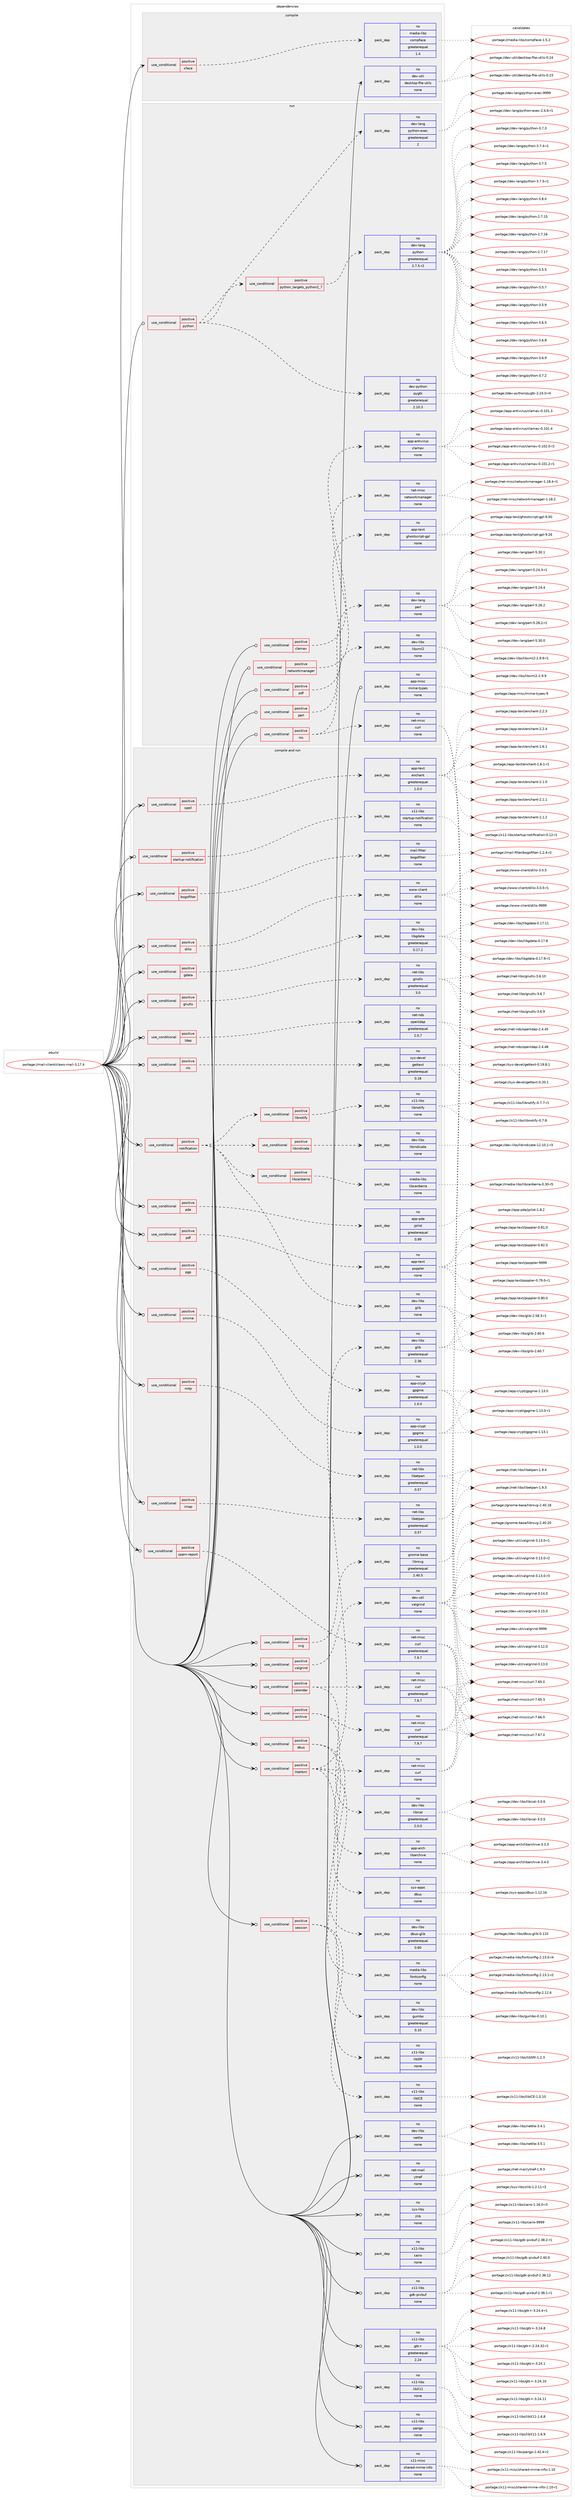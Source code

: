 digraph prolog {

# *************
# Graph options
# *************

newrank=true;
concentrate=true;
compound=true;
graph [rankdir=LR,fontname=Helvetica,fontsize=10,ranksep=1.5];#, ranksep=2.5, nodesep=0.2];
edge  [arrowhead=vee];
node  [fontname=Helvetica,fontsize=10];

# **********
# The ebuild
# **********

subgraph cluster_leftcol {
color=gray;
rank=same;
label=<<i>ebuild</i>>;
id [label="portage://mail-client/claws-mail-3.17.4", color=red, width=4, href="../mail-client/claws-mail-3.17.4.svg"];
}

# ****************
# The dependencies
# ****************

subgraph cluster_midcol {
color=gray;
label=<<i>dependencies</i>>;
subgraph cluster_compile {
fillcolor="#eeeeee";
style=filled;
label=<<i>compile</i>>;
subgraph cond76315 {
dependency303804 [label=<<TABLE BORDER="0" CELLBORDER="1" CELLSPACING="0" CELLPADDING="4"><TR><TD ROWSPAN="3" CELLPADDING="10">use_conditional</TD></TR><TR><TD>positive</TD></TR><TR><TD>xface</TD></TR></TABLE>>, shape=none, color=red];
subgraph pack222656 {
dependency303805 [label=<<TABLE BORDER="0" CELLBORDER="1" CELLSPACING="0" CELLPADDING="4" WIDTH="220"><TR><TD ROWSPAN="6" CELLPADDING="30">pack_dep</TD></TR><TR><TD WIDTH="110">no</TD></TR><TR><TD>media-libs</TD></TR><TR><TD>compface</TD></TR><TR><TD>greaterequal</TD></TR><TR><TD>1.4</TD></TR></TABLE>>, shape=none, color=blue];
}
dependency303804:e -> dependency303805:w [weight=20,style="dashed",arrowhead="vee"];
}
id:e -> dependency303804:w [weight=20,style="solid",arrowhead="vee"];
subgraph pack222657 {
dependency303806 [label=<<TABLE BORDER="0" CELLBORDER="1" CELLSPACING="0" CELLPADDING="4" WIDTH="220"><TR><TD ROWSPAN="6" CELLPADDING="30">pack_dep</TD></TR><TR><TD WIDTH="110">no</TD></TR><TR><TD>dev-util</TD></TR><TR><TD>desktop-file-utils</TD></TR><TR><TD>none</TD></TR><TR><TD></TD></TR></TABLE>>, shape=none, color=blue];
}
id:e -> dependency303806:w [weight=20,style="solid",arrowhead="vee"];
}
subgraph cluster_compileandrun {
fillcolor="#eeeeee";
style=filled;
label=<<i>compile and run</i>>;
subgraph cond76316 {
dependency303807 [label=<<TABLE BORDER="0" CELLBORDER="1" CELLSPACING="0" CELLPADDING="4"><TR><TD ROWSPAN="3" CELLPADDING="10">use_conditional</TD></TR><TR><TD>positive</TD></TR><TR><TD>archive</TD></TR></TABLE>>, shape=none, color=red];
subgraph pack222658 {
dependency303808 [label=<<TABLE BORDER="0" CELLBORDER="1" CELLSPACING="0" CELLPADDING="4" WIDTH="220"><TR><TD ROWSPAN="6" CELLPADDING="30">pack_dep</TD></TR><TR><TD WIDTH="110">no</TD></TR><TR><TD>app-arch</TD></TR><TR><TD>libarchive</TD></TR><TR><TD>none</TD></TR><TR><TD></TD></TR></TABLE>>, shape=none, color=blue];
}
dependency303807:e -> dependency303808:w [weight=20,style="dashed",arrowhead="vee"];
subgraph pack222659 {
dependency303809 [label=<<TABLE BORDER="0" CELLBORDER="1" CELLSPACING="0" CELLPADDING="4" WIDTH="220"><TR><TD ROWSPAN="6" CELLPADDING="30">pack_dep</TD></TR><TR><TD WIDTH="110">no</TD></TR><TR><TD>net-misc</TD></TR><TR><TD>curl</TD></TR><TR><TD>greaterequal</TD></TR><TR><TD>7.9.7</TD></TR></TABLE>>, shape=none, color=blue];
}
dependency303807:e -> dependency303809:w [weight=20,style="dashed",arrowhead="vee"];
}
id:e -> dependency303807:w [weight=20,style="solid",arrowhead="odotvee"];
subgraph cond76317 {
dependency303810 [label=<<TABLE BORDER="0" CELLBORDER="1" CELLSPACING="0" CELLPADDING="4"><TR><TD ROWSPAN="3" CELLPADDING="10">use_conditional</TD></TR><TR><TD>positive</TD></TR><TR><TD>bogofilter</TD></TR></TABLE>>, shape=none, color=red];
subgraph pack222660 {
dependency303811 [label=<<TABLE BORDER="0" CELLBORDER="1" CELLSPACING="0" CELLPADDING="4" WIDTH="220"><TR><TD ROWSPAN="6" CELLPADDING="30">pack_dep</TD></TR><TR><TD WIDTH="110">no</TD></TR><TR><TD>mail-filter</TD></TR><TR><TD>bogofilter</TD></TR><TR><TD>none</TD></TR><TR><TD></TD></TR></TABLE>>, shape=none, color=blue];
}
dependency303810:e -> dependency303811:w [weight=20,style="dashed",arrowhead="vee"];
}
id:e -> dependency303810:w [weight=20,style="solid",arrowhead="odotvee"];
subgraph cond76318 {
dependency303812 [label=<<TABLE BORDER="0" CELLBORDER="1" CELLSPACING="0" CELLPADDING="4"><TR><TD ROWSPAN="3" CELLPADDING="10">use_conditional</TD></TR><TR><TD>positive</TD></TR><TR><TD>calendar</TD></TR></TABLE>>, shape=none, color=red];
subgraph pack222661 {
dependency303813 [label=<<TABLE BORDER="0" CELLBORDER="1" CELLSPACING="0" CELLPADDING="4" WIDTH="220"><TR><TD ROWSPAN="6" CELLPADDING="30">pack_dep</TD></TR><TR><TD WIDTH="110">no</TD></TR><TR><TD>dev-libs</TD></TR><TR><TD>libical</TD></TR><TR><TD>greaterequal</TD></TR><TR><TD>2.0.0</TD></TR></TABLE>>, shape=none, color=blue];
}
dependency303812:e -> dependency303813:w [weight=20,style="dashed",arrowhead="vee"];
subgraph pack222662 {
dependency303814 [label=<<TABLE BORDER="0" CELLBORDER="1" CELLSPACING="0" CELLPADDING="4" WIDTH="220"><TR><TD ROWSPAN="6" CELLPADDING="30">pack_dep</TD></TR><TR><TD WIDTH="110">no</TD></TR><TR><TD>net-misc</TD></TR><TR><TD>curl</TD></TR><TR><TD>greaterequal</TD></TR><TR><TD>7.9.7</TD></TR></TABLE>>, shape=none, color=blue];
}
dependency303812:e -> dependency303814:w [weight=20,style="dashed",arrowhead="vee"];
}
id:e -> dependency303812:w [weight=20,style="solid",arrowhead="odotvee"];
subgraph cond76319 {
dependency303815 [label=<<TABLE BORDER="0" CELLBORDER="1" CELLSPACING="0" CELLPADDING="4"><TR><TD ROWSPAN="3" CELLPADDING="10">use_conditional</TD></TR><TR><TD>positive</TD></TR><TR><TD>dbus</TD></TR></TABLE>>, shape=none, color=red];
subgraph pack222663 {
dependency303816 [label=<<TABLE BORDER="0" CELLBORDER="1" CELLSPACING="0" CELLPADDING="4" WIDTH="220"><TR><TD ROWSPAN="6" CELLPADDING="30">pack_dep</TD></TR><TR><TD WIDTH="110">no</TD></TR><TR><TD>dev-libs</TD></TR><TR><TD>dbus-glib</TD></TR><TR><TD>greaterequal</TD></TR><TR><TD>0.60</TD></TR></TABLE>>, shape=none, color=blue];
}
dependency303815:e -> dependency303816:w [weight=20,style="dashed",arrowhead="vee"];
subgraph pack222664 {
dependency303817 [label=<<TABLE BORDER="0" CELLBORDER="1" CELLSPACING="0" CELLPADDING="4" WIDTH="220"><TR><TD ROWSPAN="6" CELLPADDING="30">pack_dep</TD></TR><TR><TD WIDTH="110">no</TD></TR><TR><TD>sys-apps</TD></TR><TR><TD>dbus</TD></TR><TR><TD>none</TD></TR><TR><TD></TD></TR></TABLE>>, shape=none, color=blue];
}
dependency303815:e -> dependency303817:w [weight=20,style="dashed",arrowhead="vee"];
}
id:e -> dependency303815:w [weight=20,style="solid",arrowhead="odotvee"];
subgraph cond76320 {
dependency303818 [label=<<TABLE BORDER="0" CELLBORDER="1" CELLSPACING="0" CELLPADDING="4"><TR><TD ROWSPAN="3" CELLPADDING="10">use_conditional</TD></TR><TR><TD>positive</TD></TR><TR><TD>dillo</TD></TR></TABLE>>, shape=none, color=red];
subgraph pack222665 {
dependency303819 [label=<<TABLE BORDER="0" CELLBORDER="1" CELLSPACING="0" CELLPADDING="4" WIDTH="220"><TR><TD ROWSPAN="6" CELLPADDING="30">pack_dep</TD></TR><TR><TD WIDTH="110">no</TD></TR><TR><TD>www-client</TD></TR><TR><TD>dillo</TD></TR><TR><TD>none</TD></TR><TR><TD></TD></TR></TABLE>>, shape=none, color=blue];
}
dependency303818:e -> dependency303819:w [weight=20,style="dashed",arrowhead="vee"];
}
id:e -> dependency303818:w [weight=20,style="solid",arrowhead="odotvee"];
subgraph cond76321 {
dependency303820 [label=<<TABLE BORDER="0" CELLBORDER="1" CELLSPACING="0" CELLPADDING="4"><TR><TD ROWSPAN="3" CELLPADDING="10">use_conditional</TD></TR><TR><TD>positive</TD></TR><TR><TD>gdata</TD></TR></TABLE>>, shape=none, color=red];
subgraph pack222666 {
dependency303821 [label=<<TABLE BORDER="0" CELLBORDER="1" CELLSPACING="0" CELLPADDING="4" WIDTH="220"><TR><TD ROWSPAN="6" CELLPADDING="30">pack_dep</TD></TR><TR><TD WIDTH="110">no</TD></TR><TR><TD>dev-libs</TD></TR><TR><TD>libgdata</TD></TR><TR><TD>greaterequal</TD></TR><TR><TD>0.17.2</TD></TR></TABLE>>, shape=none, color=blue];
}
dependency303820:e -> dependency303821:w [weight=20,style="dashed",arrowhead="vee"];
}
id:e -> dependency303820:w [weight=20,style="solid",arrowhead="odotvee"];
subgraph cond76322 {
dependency303822 [label=<<TABLE BORDER="0" CELLBORDER="1" CELLSPACING="0" CELLPADDING="4"><TR><TD ROWSPAN="3" CELLPADDING="10">use_conditional</TD></TR><TR><TD>positive</TD></TR><TR><TD>gnutls</TD></TR></TABLE>>, shape=none, color=red];
subgraph pack222667 {
dependency303823 [label=<<TABLE BORDER="0" CELLBORDER="1" CELLSPACING="0" CELLPADDING="4" WIDTH="220"><TR><TD ROWSPAN="6" CELLPADDING="30">pack_dep</TD></TR><TR><TD WIDTH="110">no</TD></TR><TR><TD>net-libs</TD></TR><TR><TD>gnutls</TD></TR><TR><TD>greaterequal</TD></TR><TR><TD>3.0</TD></TR></TABLE>>, shape=none, color=blue];
}
dependency303822:e -> dependency303823:w [weight=20,style="dashed",arrowhead="vee"];
}
id:e -> dependency303822:w [weight=20,style="solid",arrowhead="odotvee"];
subgraph cond76323 {
dependency303824 [label=<<TABLE BORDER="0" CELLBORDER="1" CELLSPACING="0" CELLPADDING="4"><TR><TD ROWSPAN="3" CELLPADDING="10">use_conditional</TD></TR><TR><TD>positive</TD></TR><TR><TD>imap</TD></TR></TABLE>>, shape=none, color=red];
subgraph pack222668 {
dependency303825 [label=<<TABLE BORDER="0" CELLBORDER="1" CELLSPACING="0" CELLPADDING="4" WIDTH="220"><TR><TD ROWSPAN="6" CELLPADDING="30">pack_dep</TD></TR><TR><TD WIDTH="110">no</TD></TR><TR><TD>net-libs</TD></TR><TR><TD>libetpan</TD></TR><TR><TD>greaterequal</TD></TR><TR><TD>0.57</TD></TR></TABLE>>, shape=none, color=blue];
}
dependency303824:e -> dependency303825:w [weight=20,style="dashed",arrowhead="vee"];
}
id:e -> dependency303824:w [weight=20,style="solid",arrowhead="odotvee"];
subgraph cond76324 {
dependency303826 [label=<<TABLE BORDER="0" CELLBORDER="1" CELLSPACING="0" CELLPADDING="4"><TR><TD ROWSPAN="3" CELLPADDING="10">use_conditional</TD></TR><TR><TD>positive</TD></TR><TR><TD>ldap</TD></TR></TABLE>>, shape=none, color=red];
subgraph pack222669 {
dependency303827 [label=<<TABLE BORDER="0" CELLBORDER="1" CELLSPACING="0" CELLPADDING="4" WIDTH="220"><TR><TD ROWSPAN="6" CELLPADDING="30">pack_dep</TD></TR><TR><TD WIDTH="110">no</TD></TR><TR><TD>net-nds</TD></TR><TR><TD>openldap</TD></TR><TR><TD>greaterequal</TD></TR><TR><TD>2.0.7</TD></TR></TABLE>>, shape=none, color=blue];
}
dependency303826:e -> dependency303827:w [weight=20,style="dashed",arrowhead="vee"];
}
id:e -> dependency303826:w [weight=20,style="solid",arrowhead="odotvee"];
subgraph cond76325 {
dependency303828 [label=<<TABLE BORDER="0" CELLBORDER="1" CELLSPACING="0" CELLPADDING="4"><TR><TD ROWSPAN="3" CELLPADDING="10">use_conditional</TD></TR><TR><TD>positive</TD></TR><TR><TD>litehtml</TD></TR></TABLE>>, shape=none, color=red];
subgraph pack222670 {
dependency303829 [label=<<TABLE BORDER="0" CELLBORDER="1" CELLSPACING="0" CELLPADDING="4" WIDTH="220"><TR><TD ROWSPAN="6" CELLPADDING="30">pack_dep</TD></TR><TR><TD WIDTH="110">no</TD></TR><TR><TD>dev-libs</TD></TR><TR><TD>glib</TD></TR><TR><TD>greaterequal</TD></TR><TR><TD>2.36</TD></TR></TABLE>>, shape=none, color=blue];
}
dependency303828:e -> dependency303829:w [weight=20,style="dashed",arrowhead="vee"];
subgraph pack222671 {
dependency303830 [label=<<TABLE BORDER="0" CELLBORDER="1" CELLSPACING="0" CELLPADDING="4" WIDTH="220"><TR><TD ROWSPAN="6" CELLPADDING="30">pack_dep</TD></TR><TR><TD WIDTH="110">no</TD></TR><TR><TD>dev-libs</TD></TR><TR><TD>gumbo</TD></TR><TR><TD>greaterequal</TD></TR><TR><TD>0.10</TD></TR></TABLE>>, shape=none, color=blue];
}
dependency303828:e -> dependency303830:w [weight=20,style="dashed",arrowhead="vee"];
subgraph pack222672 {
dependency303831 [label=<<TABLE BORDER="0" CELLBORDER="1" CELLSPACING="0" CELLPADDING="4" WIDTH="220"><TR><TD ROWSPAN="6" CELLPADDING="30">pack_dep</TD></TR><TR><TD WIDTH="110">no</TD></TR><TR><TD>net-misc</TD></TR><TR><TD>curl</TD></TR><TR><TD>none</TD></TR><TR><TD></TD></TR></TABLE>>, shape=none, color=blue];
}
dependency303828:e -> dependency303831:w [weight=20,style="dashed",arrowhead="vee"];
subgraph pack222673 {
dependency303832 [label=<<TABLE BORDER="0" CELLBORDER="1" CELLSPACING="0" CELLPADDING="4" WIDTH="220"><TR><TD ROWSPAN="6" CELLPADDING="30">pack_dep</TD></TR><TR><TD WIDTH="110">no</TD></TR><TR><TD>media-libs</TD></TR><TR><TD>fontconfig</TD></TR><TR><TD>none</TD></TR><TR><TD></TD></TR></TABLE>>, shape=none, color=blue];
}
dependency303828:e -> dependency303832:w [weight=20,style="dashed",arrowhead="vee"];
}
id:e -> dependency303828:w [weight=20,style="solid",arrowhead="odotvee"];
subgraph cond76326 {
dependency303833 [label=<<TABLE BORDER="0" CELLBORDER="1" CELLSPACING="0" CELLPADDING="4"><TR><TD ROWSPAN="3" CELLPADDING="10">use_conditional</TD></TR><TR><TD>positive</TD></TR><TR><TD>nls</TD></TR></TABLE>>, shape=none, color=red];
subgraph pack222674 {
dependency303834 [label=<<TABLE BORDER="0" CELLBORDER="1" CELLSPACING="0" CELLPADDING="4" WIDTH="220"><TR><TD ROWSPAN="6" CELLPADDING="30">pack_dep</TD></TR><TR><TD WIDTH="110">no</TD></TR><TR><TD>sys-devel</TD></TR><TR><TD>gettext</TD></TR><TR><TD>greaterequal</TD></TR><TR><TD>0.18</TD></TR></TABLE>>, shape=none, color=blue];
}
dependency303833:e -> dependency303834:w [weight=20,style="dashed",arrowhead="vee"];
}
id:e -> dependency303833:w [weight=20,style="solid",arrowhead="odotvee"];
subgraph cond76327 {
dependency303835 [label=<<TABLE BORDER="0" CELLBORDER="1" CELLSPACING="0" CELLPADDING="4"><TR><TD ROWSPAN="3" CELLPADDING="10">use_conditional</TD></TR><TR><TD>positive</TD></TR><TR><TD>nntp</TD></TR></TABLE>>, shape=none, color=red];
subgraph pack222675 {
dependency303836 [label=<<TABLE BORDER="0" CELLBORDER="1" CELLSPACING="0" CELLPADDING="4" WIDTH="220"><TR><TD ROWSPAN="6" CELLPADDING="30">pack_dep</TD></TR><TR><TD WIDTH="110">no</TD></TR><TR><TD>net-libs</TD></TR><TR><TD>libetpan</TD></TR><TR><TD>greaterequal</TD></TR><TR><TD>0.57</TD></TR></TABLE>>, shape=none, color=blue];
}
dependency303835:e -> dependency303836:w [weight=20,style="dashed",arrowhead="vee"];
}
id:e -> dependency303835:w [weight=20,style="solid",arrowhead="odotvee"];
subgraph cond76328 {
dependency303837 [label=<<TABLE BORDER="0" CELLBORDER="1" CELLSPACING="0" CELLPADDING="4"><TR><TD ROWSPAN="3" CELLPADDING="10">use_conditional</TD></TR><TR><TD>positive</TD></TR><TR><TD>notification</TD></TR></TABLE>>, shape=none, color=red];
subgraph pack222676 {
dependency303838 [label=<<TABLE BORDER="0" CELLBORDER="1" CELLSPACING="0" CELLPADDING="4" WIDTH="220"><TR><TD ROWSPAN="6" CELLPADDING="30">pack_dep</TD></TR><TR><TD WIDTH="110">no</TD></TR><TR><TD>dev-libs</TD></TR><TR><TD>glib</TD></TR><TR><TD>none</TD></TR><TR><TD></TD></TR></TABLE>>, shape=none, color=blue];
}
dependency303837:e -> dependency303838:w [weight=20,style="dashed",arrowhead="vee"];
subgraph cond76329 {
dependency303839 [label=<<TABLE BORDER="0" CELLBORDER="1" CELLSPACING="0" CELLPADDING="4"><TR><TD ROWSPAN="3" CELLPADDING="10">use_conditional</TD></TR><TR><TD>positive</TD></TR><TR><TD>libcanberra</TD></TR></TABLE>>, shape=none, color=red];
subgraph pack222677 {
dependency303840 [label=<<TABLE BORDER="0" CELLBORDER="1" CELLSPACING="0" CELLPADDING="4" WIDTH="220"><TR><TD ROWSPAN="6" CELLPADDING="30">pack_dep</TD></TR><TR><TD WIDTH="110">no</TD></TR><TR><TD>media-libs</TD></TR><TR><TD>libcanberra</TD></TR><TR><TD>none</TD></TR><TR><TD></TD></TR></TABLE>>, shape=none, color=blue];
}
dependency303839:e -> dependency303840:w [weight=20,style="dashed",arrowhead="vee"];
}
dependency303837:e -> dependency303839:w [weight=20,style="dashed",arrowhead="vee"];
subgraph cond76330 {
dependency303841 [label=<<TABLE BORDER="0" CELLBORDER="1" CELLSPACING="0" CELLPADDING="4"><TR><TD ROWSPAN="3" CELLPADDING="10">use_conditional</TD></TR><TR><TD>positive</TD></TR><TR><TD>libindicate</TD></TR></TABLE>>, shape=none, color=red];
subgraph pack222678 {
dependency303842 [label=<<TABLE BORDER="0" CELLBORDER="1" CELLSPACING="0" CELLPADDING="4" WIDTH="220"><TR><TD ROWSPAN="6" CELLPADDING="30">pack_dep</TD></TR><TR><TD WIDTH="110">no</TD></TR><TR><TD>dev-libs</TD></TR><TR><TD>libindicate</TD></TR><TR><TD>none</TD></TR><TR><TD></TD></TR></TABLE>>, shape=none, color=blue];
}
dependency303841:e -> dependency303842:w [weight=20,style="dashed",arrowhead="vee"];
}
dependency303837:e -> dependency303841:w [weight=20,style="dashed",arrowhead="vee"];
subgraph cond76331 {
dependency303843 [label=<<TABLE BORDER="0" CELLBORDER="1" CELLSPACING="0" CELLPADDING="4"><TR><TD ROWSPAN="3" CELLPADDING="10">use_conditional</TD></TR><TR><TD>positive</TD></TR><TR><TD>libnotify</TD></TR></TABLE>>, shape=none, color=red];
subgraph pack222679 {
dependency303844 [label=<<TABLE BORDER="0" CELLBORDER="1" CELLSPACING="0" CELLPADDING="4" WIDTH="220"><TR><TD ROWSPAN="6" CELLPADDING="30">pack_dep</TD></TR><TR><TD WIDTH="110">no</TD></TR><TR><TD>x11-libs</TD></TR><TR><TD>libnotify</TD></TR><TR><TD>none</TD></TR><TR><TD></TD></TR></TABLE>>, shape=none, color=blue];
}
dependency303843:e -> dependency303844:w [weight=20,style="dashed",arrowhead="vee"];
}
dependency303837:e -> dependency303843:w [weight=20,style="dashed",arrowhead="vee"];
}
id:e -> dependency303837:w [weight=20,style="solid",arrowhead="odotvee"];
subgraph cond76332 {
dependency303845 [label=<<TABLE BORDER="0" CELLBORDER="1" CELLSPACING="0" CELLPADDING="4"><TR><TD ROWSPAN="3" CELLPADDING="10">use_conditional</TD></TR><TR><TD>positive</TD></TR><TR><TD>pda</TD></TR></TABLE>>, shape=none, color=red];
subgraph pack222680 {
dependency303846 [label=<<TABLE BORDER="0" CELLBORDER="1" CELLSPACING="0" CELLPADDING="4" WIDTH="220"><TR><TD ROWSPAN="6" CELLPADDING="30">pack_dep</TD></TR><TR><TD WIDTH="110">no</TD></TR><TR><TD>app-pda</TD></TR><TR><TD>jpilot</TD></TR><TR><TD>greaterequal</TD></TR><TR><TD>0.99</TD></TR></TABLE>>, shape=none, color=blue];
}
dependency303845:e -> dependency303846:w [weight=20,style="dashed",arrowhead="vee"];
}
id:e -> dependency303845:w [weight=20,style="solid",arrowhead="odotvee"];
subgraph cond76333 {
dependency303847 [label=<<TABLE BORDER="0" CELLBORDER="1" CELLSPACING="0" CELLPADDING="4"><TR><TD ROWSPAN="3" CELLPADDING="10">use_conditional</TD></TR><TR><TD>positive</TD></TR><TR><TD>pdf</TD></TR></TABLE>>, shape=none, color=red];
subgraph pack222681 {
dependency303848 [label=<<TABLE BORDER="0" CELLBORDER="1" CELLSPACING="0" CELLPADDING="4" WIDTH="220"><TR><TD ROWSPAN="6" CELLPADDING="30">pack_dep</TD></TR><TR><TD WIDTH="110">no</TD></TR><TR><TD>app-text</TD></TR><TR><TD>poppler</TD></TR><TR><TD>none</TD></TR><TR><TD></TD></TR></TABLE>>, shape=none, color=blue];
}
dependency303847:e -> dependency303848:w [weight=20,style="dashed",arrowhead="vee"];
}
id:e -> dependency303847:w [weight=20,style="solid",arrowhead="odotvee"];
subgraph cond76334 {
dependency303849 [label=<<TABLE BORDER="0" CELLBORDER="1" CELLSPACING="0" CELLPADDING="4"><TR><TD ROWSPAN="3" CELLPADDING="10">use_conditional</TD></TR><TR><TD>positive</TD></TR><TR><TD>pgp</TD></TR></TABLE>>, shape=none, color=red];
subgraph pack222682 {
dependency303850 [label=<<TABLE BORDER="0" CELLBORDER="1" CELLSPACING="0" CELLPADDING="4" WIDTH="220"><TR><TD ROWSPAN="6" CELLPADDING="30">pack_dep</TD></TR><TR><TD WIDTH="110">no</TD></TR><TR><TD>app-crypt</TD></TR><TR><TD>gpgme</TD></TR><TR><TD>greaterequal</TD></TR><TR><TD>1.0.0</TD></TR></TABLE>>, shape=none, color=blue];
}
dependency303849:e -> dependency303850:w [weight=20,style="dashed",arrowhead="vee"];
}
id:e -> dependency303849:w [weight=20,style="solid",arrowhead="odotvee"];
subgraph cond76335 {
dependency303851 [label=<<TABLE BORDER="0" CELLBORDER="1" CELLSPACING="0" CELLPADDING="4"><TR><TD ROWSPAN="3" CELLPADDING="10">use_conditional</TD></TR><TR><TD>positive</TD></TR><TR><TD>session</TD></TR></TABLE>>, shape=none, color=red];
subgraph pack222683 {
dependency303852 [label=<<TABLE BORDER="0" CELLBORDER="1" CELLSPACING="0" CELLPADDING="4" WIDTH="220"><TR><TD ROWSPAN="6" CELLPADDING="30">pack_dep</TD></TR><TR><TD WIDTH="110">no</TD></TR><TR><TD>x11-libs</TD></TR><TR><TD>libICE</TD></TR><TR><TD>none</TD></TR><TR><TD></TD></TR></TABLE>>, shape=none, color=blue];
}
dependency303851:e -> dependency303852:w [weight=20,style="dashed",arrowhead="vee"];
subgraph pack222684 {
dependency303853 [label=<<TABLE BORDER="0" CELLBORDER="1" CELLSPACING="0" CELLPADDING="4" WIDTH="220"><TR><TD ROWSPAN="6" CELLPADDING="30">pack_dep</TD></TR><TR><TD WIDTH="110">no</TD></TR><TR><TD>x11-libs</TD></TR><TR><TD>libSM</TD></TR><TR><TD>none</TD></TR><TR><TD></TD></TR></TABLE>>, shape=none, color=blue];
}
dependency303851:e -> dependency303853:w [weight=20,style="dashed",arrowhead="vee"];
}
id:e -> dependency303851:w [weight=20,style="solid",arrowhead="odotvee"];
subgraph cond76336 {
dependency303854 [label=<<TABLE BORDER="0" CELLBORDER="1" CELLSPACING="0" CELLPADDING="4"><TR><TD ROWSPAN="3" CELLPADDING="10">use_conditional</TD></TR><TR><TD>positive</TD></TR><TR><TD>smime</TD></TR></TABLE>>, shape=none, color=red];
subgraph pack222685 {
dependency303855 [label=<<TABLE BORDER="0" CELLBORDER="1" CELLSPACING="0" CELLPADDING="4" WIDTH="220"><TR><TD ROWSPAN="6" CELLPADDING="30">pack_dep</TD></TR><TR><TD WIDTH="110">no</TD></TR><TR><TD>app-crypt</TD></TR><TR><TD>gpgme</TD></TR><TR><TD>greaterequal</TD></TR><TR><TD>1.0.0</TD></TR></TABLE>>, shape=none, color=blue];
}
dependency303854:e -> dependency303855:w [weight=20,style="dashed",arrowhead="vee"];
}
id:e -> dependency303854:w [weight=20,style="solid",arrowhead="odotvee"];
subgraph cond76337 {
dependency303856 [label=<<TABLE BORDER="0" CELLBORDER="1" CELLSPACING="0" CELLPADDING="4"><TR><TD ROWSPAN="3" CELLPADDING="10">use_conditional</TD></TR><TR><TD>positive</TD></TR><TR><TD>spam-report</TD></TR></TABLE>>, shape=none, color=red];
subgraph pack222686 {
dependency303857 [label=<<TABLE BORDER="0" CELLBORDER="1" CELLSPACING="0" CELLPADDING="4" WIDTH="220"><TR><TD ROWSPAN="6" CELLPADDING="30">pack_dep</TD></TR><TR><TD WIDTH="110">no</TD></TR><TR><TD>net-misc</TD></TR><TR><TD>curl</TD></TR><TR><TD>greaterequal</TD></TR><TR><TD>7.9.7</TD></TR></TABLE>>, shape=none, color=blue];
}
dependency303856:e -> dependency303857:w [weight=20,style="dashed",arrowhead="vee"];
}
id:e -> dependency303856:w [weight=20,style="solid",arrowhead="odotvee"];
subgraph cond76338 {
dependency303858 [label=<<TABLE BORDER="0" CELLBORDER="1" CELLSPACING="0" CELLPADDING="4"><TR><TD ROWSPAN="3" CELLPADDING="10">use_conditional</TD></TR><TR><TD>positive</TD></TR><TR><TD>spell</TD></TR></TABLE>>, shape=none, color=red];
subgraph pack222687 {
dependency303859 [label=<<TABLE BORDER="0" CELLBORDER="1" CELLSPACING="0" CELLPADDING="4" WIDTH="220"><TR><TD ROWSPAN="6" CELLPADDING="30">pack_dep</TD></TR><TR><TD WIDTH="110">no</TD></TR><TR><TD>app-text</TD></TR><TR><TD>enchant</TD></TR><TR><TD>greaterequal</TD></TR><TR><TD>1.0.0</TD></TR></TABLE>>, shape=none, color=blue];
}
dependency303858:e -> dependency303859:w [weight=20,style="dashed",arrowhead="vee"];
}
id:e -> dependency303858:w [weight=20,style="solid",arrowhead="odotvee"];
subgraph cond76339 {
dependency303860 [label=<<TABLE BORDER="0" CELLBORDER="1" CELLSPACING="0" CELLPADDING="4"><TR><TD ROWSPAN="3" CELLPADDING="10">use_conditional</TD></TR><TR><TD>positive</TD></TR><TR><TD>startup-notification</TD></TR></TABLE>>, shape=none, color=red];
subgraph pack222688 {
dependency303861 [label=<<TABLE BORDER="0" CELLBORDER="1" CELLSPACING="0" CELLPADDING="4" WIDTH="220"><TR><TD ROWSPAN="6" CELLPADDING="30">pack_dep</TD></TR><TR><TD WIDTH="110">no</TD></TR><TR><TD>x11-libs</TD></TR><TR><TD>startup-notification</TD></TR><TR><TD>none</TD></TR><TR><TD></TD></TR></TABLE>>, shape=none, color=blue];
}
dependency303860:e -> dependency303861:w [weight=20,style="dashed",arrowhead="vee"];
}
id:e -> dependency303860:w [weight=20,style="solid",arrowhead="odotvee"];
subgraph cond76340 {
dependency303862 [label=<<TABLE BORDER="0" CELLBORDER="1" CELLSPACING="0" CELLPADDING="4"><TR><TD ROWSPAN="3" CELLPADDING="10">use_conditional</TD></TR><TR><TD>positive</TD></TR><TR><TD>svg</TD></TR></TABLE>>, shape=none, color=red];
subgraph pack222689 {
dependency303863 [label=<<TABLE BORDER="0" CELLBORDER="1" CELLSPACING="0" CELLPADDING="4" WIDTH="220"><TR><TD ROWSPAN="6" CELLPADDING="30">pack_dep</TD></TR><TR><TD WIDTH="110">no</TD></TR><TR><TD>gnome-base</TD></TR><TR><TD>librsvg</TD></TR><TR><TD>greaterequal</TD></TR><TR><TD>2.40.5</TD></TR></TABLE>>, shape=none, color=blue];
}
dependency303862:e -> dependency303863:w [weight=20,style="dashed",arrowhead="vee"];
}
id:e -> dependency303862:w [weight=20,style="solid",arrowhead="odotvee"];
subgraph cond76341 {
dependency303864 [label=<<TABLE BORDER="0" CELLBORDER="1" CELLSPACING="0" CELLPADDING="4"><TR><TD ROWSPAN="3" CELLPADDING="10">use_conditional</TD></TR><TR><TD>positive</TD></TR><TR><TD>valgrind</TD></TR></TABLE>>, shape=none, color=red];
subgraph pack222690 {
dependency303865 [label=<<TABLE BORDER="0" CELLBORDER="1" CELLSPACING="0" CELLPADDING="4" WIDTH="220"><TR><TD ROWSPAN="6" CELLPADDING="30">pack_dep</TD></TR><TR><TD WIDTH="110">no</TD></TR><TR><TD>dev-util</TD></TR><TR><TD>valgrind</TD></TR><TR><TD>none</TD></TR><TR><TD></TD></TR></TABLE>>, shape=none, color=blue];
}
dependency303864:e -> dependency303865:w [weight=20,style="dashed",arrowhead="vee"];
}
id:e -> dependency303864:w [weight=20,style="solid",arrowhead="odotvee"];
subgraph pack222691 {
dependency303866 [label=<<TABLE BORDER="0" CELLBORDER="1" CELLSPACING="0" CELLPADDING="4" WIDTH="220"><TR><TD ROWSPAN="6" CELLPADDING="30">pack_dep</TD></TR><TR><TD WIDTH="110">no</TD></TR><TR><TD>dev-libs</TD></TR><TR><TD>nettle</TD></TR><TR><TD>none</TD></TR><TR><TD></TD></TR></TABLE>>, shape=none, color=blue];
}
id:e -> dependency303866:w [weight=20,style="solid",arrowhead="odotvee"];
subgraph pack222692 {
dependency303867 [label=<<TABLE BORDER="0" CELLBORDER="1" CELLSPACING="0" CELLPADDING="4" WIDTH="220"><TR><TD ROWSPAN="6" CELLPADDING="30">pack_dep</TD></TR><TR><TD WIDTH="110">no</TD></TR><TR><TD>net-mail</TD></TR><TR><TD>ytnef</TD></TR><TR><TD>none</TD></TR><TR><TD></TD></TR></TABLE>>, shape=none, color=blue];
}
id:e -> dependency303867:w [weight=20,style="solid",arrowhead="odotvee"];
subgraph pack222693 {
dependency303868 [label=<<TABLE BORDER="0" CELLBORDER="1" CELLSPACING="0" CELLPADDING="4" WIDTH="220"><TR><TD ROWSPAN="6" CELLPADDING="30">pack_dep</TD></TR><TR><TD WIDTH="110">no</TD></TR><TR><TD>sys-libs</TD></TR><TR><TD>zlib</TD></TR><TR><TD>none</TD></TR><TR><TD></TD></TR></TABLE>>, shape=none, color=blue];
}
id:e -> dependency303868:w [weight=20,style="solid",arrowhead="odotvee"];
subgraph pack222694 {
dependency303869 [label=<<TABLE BORDER="0" CELLBORDER="1" CELLSPACING="0" CELLPADDING="4" WIDTH="220"><TR><TD ROWSPAN="6" CELLPADDING="30">pack_dep</TD></TR><TR><TD WIDTH="110">no</TD></TR><TR><TD>x11-libs</TD></TR><TR><TD>cairo</TD></TR><TR><TD>none</TD></TR><TR><TD></TD></TR></TABLE>>, shape=none, color=blue];
}
id:e -> dependency303869:w [weight=20,style="solid",arrowhead="odotvee"];
subgraph pack222695 {
dependency303870 [label=<<TABLE BORDER="0" CELLBORDER="1" CELLSPACING="0" CELLPADDING="4" WIDTH="220"><TR><TD ROWSPAN="6" CELLPADDING="30">pack_dep</TD></TR><TR><TD WIDTH="110">no</TD></TR><TR><TD>x11-libs</TD></TR><TR><TD>gdk-pixbuf</TD></TR><TR><TD>none</TD></TR><TR><TD></TD></TR></TABLE>>, shape=none, color=blue];
}
id:e -> dependency303870:w [weight=20,style="solid",arrowhead="odotvee"];
subgraph pack222696 {
dependency303871 [label=<<TABLE BORDER="0" CELLBORDER="1" CELLSPACING="0" CELLPADDING="4" WIDTH="220"><TR><TD ROWSPAN="6" CELLPADDING="30">pack_dep</TD></TR><TR><TD WIDTH="110">no</TD></TR><TR><TD>x11-libs</TD></TR><TR><TD>gtk+</TD></TR><TR><TD>greaterequal</TD></TR><TR><TD>2.24</TD></TR></TABLE>>, shape=none, color=blue];
}
id:e -> dependency303871:w [weight=20,style="solid",arrowhead="odotvee"];
subgraph pack222697 {
dependency303872 [label=<<TABLE BORDER="0" CELLBORDER="1" CELLSPACING="0" CELLPADDING="4" WIDTH="220"><TR><TD ROWSPAN="6" CELLPADDING="30">pack_dep</TD></TR><TR><TD WIDTH="110">no</TD></TR><TR><TD>x11-libs</TD></TR><TR><TD>libX11</TD></TR><TR><TD>none</TD></TR><TR><TD></TD></TR></TABLE>>, shape=none, color=blue];
}
id:e -> dependency303872:w [weight=20,style="solid",arrowhead="odotvee"];
subgraph pack222698 {
dependency303873 [label=<<TABLE BORDER="0" CELLBORDER="1" CELLSPACING="0" CELLPADDING="4" WIDTH="220"><TR><TD ROWSPAN="6" CELLPADDING="30">pack_dep</TD></TR><TR><TD WIDTH="110">no</TD></TR><TR><TD>x11-libs</TD></TR><TR><TD>pango</TD></TR><TR><TD>none</TD></TR><TR><TD></TD></TR></TABLE>>, shape=none, color=blue];
}
id:e -> dependency303873:w [weight=20,style="solid",arrowhead="odotvee"];
subgraph pack222699 {
dependency303874 [label=<<TABLE BORDER="0" CELLBORDER="1" CELLSPACING="0" CELLPADDING="4" WIDTH="220"><TR><TD ROWSPAN="6" CELLPADDING="30">pack_dep</TD></TR><TR><TD WIDTH="110">no</TD></TR><TR><TD>x11-misc</TD></TR><TR><TD>shared-mime-info</TD></TR><TR><TD>none</TD></TR><TR><TD></TD></TR></TABLE>>, shape=none, color=blue];
}
id:e -> dependency303874:w [weight=20,style="solid",arrowhead="odotvee"];
}
subgraph cluster_run {
fillcolor="#eeeeee";
style=filled;
label=<<i>run</i>>;
subgraph cond76342 {
dependency303875 [label=<<TABLE BORDER="0" CELLBORDER="1" CELLSPACING="0" CELLPADDING="4"><TR><TD ROWSPAN="3" CELLPADDING="10">use_conditional</TD></TR><TR><TD>positive</TD></TR><TR><TD>clamav</TD></TR></TABLE>>, shape=none, color=red];
subgraph pack222700 {
dependency303876 [label=<<TABLE BORDER="0" CELLBORDER="1" CELLSPACING="0" CELLPADDING="4" WIDTH="220"><TR><TD ROWSPAN="6" CELLPADDING="30">pack_dep</TD></TR><TR><TD WIDTH="110">no</TD></TR><TR><TD>app-antivirus</TD></TR><TR><TD>clamav</TD></TR><TR><TD>none</TD></TR><TR><TD></TD></TR></TABLE>>, shape=none, color=blue];
}
dependency303875:e -> dependency303876:w [weight=20,style="dashed",arrowhead="vee"];
}
id:e -> dependency303875:w [weight=20,style="solid",arrowhead="odot"];
subgraph cond76343 {
dependency303877 [label=<<TABLE BORDER="0" CELLBORDER="1" CELLSPACING="0" CELLPADDING="4"><TR><TD ROWSPAN="3" CELLPADDING="10">use_conditional</TD></TR><TR><TD>positive</TD></TR><TR><TD>networkmanager</TD></TR></TABLE>>, shape=none, color=red];
subgraph pack222701 {
dependency303878 [label=<<TABLE BORDER="0" CELLBORDER="1" CELLSPACING="0" CELLPADDING="4" WIDTH="220"><TR><TD ROWSPAN="6" CELLPADDING="30">pack_dep</TD></TR><TR><TD WIDTH="110">no</TD></TR><TR><TD>net-misc</TD></TR><TR><TD>networkmanager</TD></TR><TR><TD>none</TD></TR><TR><TD></TD></TR></TABLE>>, shape=none, color=blue];
}
dependency303877:e -> dependency303878:w [weight=20,style="dashed",arrowhead="vee"];
}
id:e -> dependency303877:w [weight=20,style="solid",arrowhead="odot"];
subgraph cond76344 {
dependency303879 [label=<<TABLE BORDER="0" CELLBORDER="1" CELLSPACING="0" CELLPADDING="4"><TR><TD ROWSPAN="3" CELLPADDING="10">use_conditional</TD></TR><TR><TD>positive</TD></TR><TR><TD>pdf</TD></TR></TABLE>>, shape=none, color=red];
subgraph pack222702 {
dependency303880 [label=<<TABLE BORDER="0" CELLBORDER="1" CELLSPACING="0" CELLPADDING="4" WIDTH="220"><TR><TD ROWSPAN="6" CELLPADDING="30">pack_dep</TD></TR><TR><TD WIDTH="110">no</TD></TR><TR><TD>app-text</TD></TR><TR><TD>ghostscript-gpl</TD></TR><TR><TD>none</TD></TR><TR><TD></TD></TR></TABLE>>, shape=none, color=blue];
}
dependency303879:e -> dependency303880:w [weight=20,style="dashed",arrowhead="vee"];
}
id:e -> dependency303879:w [weight=20,style="solid",arrowhead="odot"];
subgraph cond76345 {
dependency303881 [label=<<TABLE BORDER="0" CELLBORDER="1" CELLSPACING="0" CELLPADDING="4"><TR><TD ROWSPAN="3" CELLPADDING="10">use_conditional</TD></TR><TR><TD>positive</TD></TR><TR><TD>perl</TD></TR></TABLE>>, shape=none, color=red];
subgraph pack222703 {
dependency303882 [label=<<TABLE BORDER="0" CELLBORDER="1" CELLSPACING="0" CELLPADDING="4" WIDTH="220"><TR><TD ROWSPAN="6" CELLPADDING="30">pack_dep</TD></TR><TR><TD WIDTH="110">no</TD></TR><TR><TD>dev-lang</TD></TR><TR><TD>perl</TD></TR><TR><TD>none</TD></TR><TR><TD></TD></TR></TABLE>>, shape=none, color=blue];
}
dependency303881:e -> dependency303882:w [weight=20,style="dashed",arrowhead="vee"];
}
id:e -> dependency303881:w [weight=20,style="solid",arrowhead="odot"];
subgraph cond76346 {
dependency303883 [label=<<TABLE BORDER="0" CELLBORDER="1" CELLSPACING="0" CELLPADDING="4"><TR><TD ROWSPAN="3" CELLPADDING="10">use_conditional</TD></TR><TR><TD>positive</TD></TR><TR><TD>python</TD></TR></TABLE>>, shape=none, color=red];
subgraph cond76347 {
dependency303884 [label=<<TABLE BORDER="0" CELLBORDER="1" CELLSPACING="0" CELLPADDING="4"><TR><TD ROWSPAN="3" CELLPADDING="10">use_conditional</TD></TR><TR><TD>positive</TD></TR><TR><TD>python_targets_python2_7</TD></TR></TABLE>>, shape=none, color=red];
subgraph pack222704 {
dependency303885 [label=<<TABLE BORDER="0" CELLBORDER="1" CELLSPACING="0" CELLPADDING="4" WIDTH="220"><TR><TD ROWSPAN="6" CELLPADDING="30">pack_dep</TD></TR><TR><TD WIDTH="110">no</TD></TR><TR><TD>dev-lang</TD></TR><TR><TD>python</TD></TR><TR><TD>greaterequal</TD></TR><TR><TD>2.7.5-r2</TD></TR></TABLE>>, shape=none, color=blue];
}
dependency303884:e -> dependency303885:w [weight=20,style="dashed",arrowhead="vee"];
}
dependency303883:e -> dependency303884:w [weight=20,style="dashed",arrowhead="vee"];
subgraph pack222705 {
dependency303886 [label=<<TABLE BORDER="0" CELLBORDER="1" CELLSPACING="0" CELLPADDING="4" WIDTH="220"><TR><TD ROWSPAN="6" CELLPADDING="30">pack_dep</TD></TR><TR><TD WIDTH="110">no</TD></TR><TR><TD>dev-lang</TD></TR><TR><TD>python-exec</TD></TR><TR><TD>greaterequal</TD></TR><TR><TD>2</TD></TR></TABLE>>, shape=none, color=blue];
}
dependency303883:e -> dependency303886:w [weight=20,style="dashed",arrowhead="vee"];
subgraph pack222706 {
dependency303887 [label=<<TABLE BORDER="0" CELLBORDER="1" CELLSPACING="0" CELLPADDING="4" WIDTH="220"><TR><TD ROWSPAN="6" CELLPADDING="30">pack_dep</TD></TR><TR><TD WIDTH="110">no</TD></TR><TR><TD>dev-python</TD></TR><TR><TD>pygtk</TD></TR><TR><TD>greaterequal</TD></TR><TR><TD>2.10.3</TD></TR></TABLE>>, shape=none, color=blue];
}
dependency303883:e -> dependency303887:w [weight=20,style="dashed",arrowhead="vee"];
}
id:e -> dependency303883:w [weight=20,style="solid",arrowhead="odot"];
subgraph cond76348 {
dependency303888 [label=<<TABLE BORDER="0" CELLBORDER="1" CELLSPACING="0" CELLPADDING="4"><TR><TD ROWSPAN="3" CELLPADDING="10">use_conditional</TD></TR><TR><TD>positive</TD></TR><TR><TD>rss</TD></TR></TABLE>>, shape=none, color=red];
subgraph pack222707 {
dependency303889 [label=<<TABLE BORDER="0" CELLBORDER="1" CELLSPACING="0" CELLPADDING="4" WIDTH="220"><TR><TD ROWSPAN="6" CELLPADDING="30">pack_dep</TD></TR><TR><TD WIDTH="110">no</TD></TR><TR><TD>dev-libs</TD></TR><TR><TD>libxml2</TD></TR><TR><TD>none</TD></TR><TR><TD></TD></TR></TABLE>>, shape=none, color=blue];
}
dependency303888:e -> dependency303889:w [weight=20,style="dashed",arrowhead="vee"];
subgraph pack222708 {
dependency303890 [label=<<TABLE BORDER="0" CELLBORDER="1" CELLSPACING="0" CELLPADDING="4" WIDTH="220"><TR><TD ROWSPAN="6" CELLPADDING="30">pack_dep</TD></TR><TR><TD WIDTH="110">no</TD></TR><TR><TD>net-misc</TD></TR><TR><TD>curl</TD></TR><TR><TD>none</TD></TR><TR><TD></TD></TR></TABLE>>, shape=none, color=blue];
}
dependency303888:e -> dependency303890:w [weight=20,style="dashed",arrowhead="vee"];
}
id:e -> dependency303888:w [weight=20,style="solid",arrowhead="odot"];
subgraph pack222709 {
dependency303891 [label=<<TABLE BORDER="0" CELLBORDER="1" CELLSPACING="0" CELLPADDING="4" WIDTH="220"><TR><TD ROWSPAN="6" CELLPADDING="30">pack_dep</TD></TR><TR><TD WIDTH="110">no</TD></TR><TR><TD>app-misc</TD></TR><TR><TD>mime-types</TD></TR><TR><TD>none</TD></TR><TR><TD></TD></TR></TABLE>>, shape=none, color=blue];
}
id:e -> dependency303891:w [weight=20,style="solid",arrowhead="odot"];
}
}

# **************
# The candidates
# **************

subgraph cluster_choices {
rank=same;
color=gray;
label=<<i>candidates</i>>;

subgraph choice222656 {
color=black;
nodesep=1;
choiceportage10910110010597451081059811547991111091121029799101454946534650 [label="portage://media-libs/compface-1.5.2", color=red, width=4,href="../media-libs/compface-1.5.2.svg"];
dependency303805:e -> choiceportage10910110010597451081059811547991111091121029799101454946534650:w [style=dotted,weight="100"];
}
subgraph choice222657 {
color=black;
nodesep=1;
choiceportage100101118451171161051084710010111510711611111245102105108101451171161051081154548465051 [label="portage://dev-util/desktop-file-utils-0.23", color=red, width=4,href="../dev-util/desktop-file-utils-0.23.svg"];
choiceportage100101118451171161051084710010111510711611111245102105108101451171161051081154548465052 [label="portage://dev-util/desktop-file-utils-0.24", color=red, width=4,href="../dev-util/desktop-file-utils-0.24.svg"];
dependency303806:e -> choiceportage100101118451171161051084710010111510711611111245102105108101451171161051081154548465051:w [style=dotted,weight="100"];
dependency303806:e -> choiceportage100101118451171161051084710010111510711611111245102105108101451171161051081154548465052:w [style=dotted,weight="100"];
}
subgraph choice222658 {
color=black;
nodesep=1;
choiceportage9711211245971149910447108105989711499104105118101455146514651 [label="portage://app-arch/libarchive-3.3.3", color=red, width=4,href="../app-arch/libarchive-3.3.3.svg"];
choiceportage9711211245971149910447108105989711499104105118101455146524648 [label="portage://app-arch/libarchive-3.4.0", color=red, width=4,href="../app-arch/libarchive-3.4.0.svg"];
dependency303808:e -> choiceportage9711211245971149910447108105989711499104105118101455146514651:w [style=dotted,weight="100"];
dependency303808:e -> choiceportage9711211245971149910447108105989711499104105118101455146524648:w [style=dotted,weight="100"];
}
subgraph choice222659 {
color=black;
nodesep=1;
choiceportage1101011164510910511599479911711410845554654534648 [label="portage://net-misc/curl-7.65.0", color=red, width=4,href="../net-misc/curl-7.65.0.svg"];
choiceportage1101011164510910511599479911711410845554654534651 [label="portage://net-misc/curl-7.65.3", color=red, width=4,href="../net-misc/curl-7.65.3.svg"];
choiceportage1101011164510910511599479911711410845554654544648 [label="portage://net-misc/curl-7.66.0", color=red, width=4,href="../net-misc/curl-7.66.0.svg"];
choiceportage1101011164510910511599479911711410845554654554648 [label="portage://net-misc/curl-7.67.0", color=red, width=4,href="../net-misc/curl-7.67.0.svg"];
dependency303809:e -> choiceportage1101011164510910511599479911711410845554654534648:w [style=dotted,weight="100"];
dependency303809:e -> choiceportage1101011164510910511599479911711410845554654534651:w [style=dotted,weight="100"];
dependency303809:e -> choiceportage1101011164510910511599479911711410845554654544648:w [style=dotted,weight="100"];
dependency303809:e -> choiceportage1101011164510910511599479911711410845554654554648:w [style=dotted,weight="100"];
}
subgraph choice222660 {
color=black;
nodesep=1;
choiceportage109971051084510210510811610111447981111031111021051081161011144549465046524511450 [label="portage://mail-filter/bogofilter-1.2.4-r2", color=red, width=4,href="../mail-filter/bogofilter-1.2.4-r2.svg"];
dependency303811:e -> choiceportage109971051084510210510811610111447981111031111021051081161011144549465046524511450:w [style=dotted,weight="100"];
}
subgraph choice222661 {
color=black;
nodesep=1;
choiceportage100101118451081059811547108105981059997108455146484653 [label="portage://dev-libs/libical-3.0.5", color=red, width=4,href="../dev-libs/libical-3.0.5.svg"];
choiceportage100101118451081059811547108105981059997108455146484654 [label="portage://dev-libs/libical-3.0.6", color=red, width=4,href="../dev-libs/libical-3.0.6.svg"];
dependency303813:e -> choiceportage100101118451081059811547108105981059997108455146484653:w [style=dotted,weight="100"];
dependency303813:e -> choiceportage100101118451081059811547108105981059997108455146484654:w [style=dotted,weight="100"];
}
subgraph choice222662 {
color=black;
nodesep=1;
choiceportage1101011164510910511599479911711410845554654534648 [label="portage://net-misc/curl-7.65.0", color=red, width=4,href="../net-misc/curl-7.65.0.svg"];
choiceportage1101011164510910511599479911711410845554654534651 [label="portage://net-misc/curl-7.65.3", color=red, width=4,href="../net-misc/curl-7.65.3.svg"];
choiceportage1101011164510910511599479911711410845554654544648 [label="portage://net-misc/curl-7.66.0", color=red, width=4,href="../net-misc/curl-7.66.0.svg"];
choiceportage1101011164510910511599479911711410845554654554648 [label="portage://net-misc/curl-7.67.0", color=red, width=4,href="../net-misc/curl-7.67.0.svg"];
dependency303814:e -> choiceportage1101011164510910511599479911711410845554654534648:w [style=dotted,weight="100"];
dependency303814:e -> choiceportage1101011164510910511599479911711410845554654534651:w [style=dotted,weight="100"];
dependency303814:e -> choiceportage1101011164510910511599479911711410845554654544648:w [style=dotted,weight="100"];
dependency303814:e -> choiceportage1101011164510910511599479911711410845554654554648:w [style=dotted,weight="100"];
}
subgraph choice222663 {
color=black;
nodesep=1;
choiceportage100101118451081059811547100981171154510310810598454846494948 [label="portage://dev-libs/dbus-glib-0.110", color=red, width=4,href="../dev-libs/dbus-glib-0.110.svg"];
dependency303816:e -> choiceportage100101118451081059811547100981171154510310810598454846494948:w [style=dotted,weight="100"];
}
subgraph choice222664 {
color=black;
nodesep=1;
choiceportage115121115459711211211547100981171154549464950464954 [label="portage://sys-apps/dbus-1.12.16", color=red, width=4,href="../sys-apps/dbus-1.12.16.svg"];
dependency303817:e -> choiceportage115121115459711211211547100981171154549464950464954:w [style=dotted,weight="100"];
}
subgraph choice222665 {
color=black;
nodesep=1;
choiceportage119119119459910810510111011647100105108108111455146484653 [label="portage://www-client/dillo-3.0.5", color=red, width=4,href="../www-client/dillo-3.0.5.svg"];
choiceportage1191191194599108105101110116471001051081081114551464846534511449 [label="portage://www-client/dillo-3.0.5-r1", color=red, width=4,href="../www-client/dillo-3.0.5-r1.svg"];
choiceportage1191191194599108105101110116471001051081081114557575757 [label="portage://www-client/dillo-9999", color=red, width=4,href="../www-client/dillo-9999.svg"];
dependency303819:e -> choiceportage119119119459910810510111011647100105108108111455146484653:w [style=dotted,weight="100"];
dependency303819:e -> choiceportage1191191194599108105101110116471001051081081114551464846534511449:w [style=dotted,weight="100"];
dependency303819:e -> choiceportage1191191194599108105101110116471001051081081114557575757:w [style=dotted,weight="100"];
}
subgraph choice222666 {
color=black;
nodesep=1;
choiceportage1001011184510810598115471081059810310097116974548464955464949 [label="portage://dev-libs/libgdata-0.17.11", color=red, width=4,href="../dev-libs/libgdata-0.17.11.svg"];
choiceportage10010111845108105981154710810598103100971169745484649554656 [label="portage://dev-libs/libgdata-0.17.8", color=red, width=4,href="../dev-libs/libgdata-0.17.8.svg"];
choiceportage100101118451081059811547108105981031009711697454846495546574511449 [label="portage://dev-libs/libgdata-0.17.9-r1", color=red, width=4,href="../dev-libs/libgdata-0.17.9-r1.svg"];
dependency303821:e -> choiceportage1001011184510810598115471081059810310097116974548464955464949:w [style=dotted,weight="100"];
dependency303821:e -> choiceportage10010111845108105981154710810598103100971169745484649554656:w [style=dotted,weight="100"];
dependency303821:e -> choiceportage100101118451081059811547108105981031009711697454846495546574511449:w [style=dotted,weight="100"];
}
subgraph choice222667 {
color=black;
nodesep=1;
choiceportage11010111645108105981154710311011711610811545514654464948 [label="portage://net-libs/gnutls-3.6.10", color=red, width=4,href="../net-libs/gnutls-3.6.10.svg"];
choiceportage110101116451081059811547103110117116108115455146544655 [label="portage://net-libs/gnutls-3.6.7", color=red, width=4,href="../net-libs/gnutls-3.6.7.svg"];
choiceportage110101116451081059811547103110117116108115455146544657 [label="portage://net-libs/gnutls-3.6.9", color=red, width=4,href="../net-libs/gnutls-3.6.9.svg"];
dependency303823:e -> choiceportage11010111645108105981154710311011711610811545514654464948:w [style=dotted,weight="100"];
dependency303823:e -> choiceportage110101116451081059811547103110117116108115455146544655:w [style=dotted,weight="100"];
dependency303823:e -> choiceportage110101116451081059811547103110117116108115455146544657:w [style=dotted,weight="100"];
}
subgraph choice222668 {
color=black;
nodesep=1;
choiceportage1101011164510810598115471081059810111611297110454946574651 [label="portage://net-libs/libetpan-1.9.3", color=red, width=4,href="../net-libs/libetpan-1.9.3.svg"];
choiceportage1101011164510810598115471081059810111611297110454946574652 [label="portage://net-libs/libetpan-1.9.4", color=red, width=4,href="../net-libs/libetpan-1.9.4.svg"];
dependency303825:e -> choiceportage1101011164510810598115471081059810111611297110454946574651:w [style=dotted,weight="100"];
dependency303825:e -> choiceportage1101011164510810598115471081059810111611297110454946574652:w [style=dotted,weight="100"];
}
subgraph choice222669 {
color=black;
nodesep=1;
choiceportage11010111645110100115471111121011101081009711245504652465253 [label="portage://net-nds/openldap-2.4.45", color=red, width=4,href="../net-nds/openldap-2.4.45.svg"];
choiceportage11010111645110100115471111121011101081009711245504652465256 [label="portage://net-nds/openldap-2.4.48", color=red, width=4,href="../net-nds/openldap-2.4.48.svg"];
dependency303827:e -> choiceportage11010111645110100115471111121011101081009711245504652465253:w [style=dotted,weight="100"];
dependency303827:e -> choiceportage11010111645110100115471111121011101081009711245504652465256:w [style=dotted,weight="100"];
}
subgraph choice222670 {
color=black;
nodesep=1;
choiceportage10010111845108105981154710310810598455046535646514511449 [label="portage://dev-libs/glib-2.58.3-r1", color=red, width=4,href="../dev-libs/glib-2.58.3-r1.svg"];
choiceportage1001011184510810598115471031081059845504654484654 [label="portage://dev-libs/glib-2.60.6", color=red, width=4,href="../dev-libs/glib-2.60.6.svg"];
choiceportage1001011184510810598115471031081059845504654484655 [label="portage://dev-libs/glib-2.60.7", color=red, width=4,href="../dev-libs/glib-2.60.7.svg"];
dependency303829:e -> choiceportage10010111845108105981154710310810598455046535646514511449:w [style=dotted,weight="100"];
dependency303829:e -> choiceportage1001011184510810598115471031081059845504654484654:w [style=dotted,weight="100"];
dependency303829:e -> choiceportage1001011184510810598115471031081059845504654484655:w [style=dotted,weight="100"];
}
subgraph choice222671 {
color=black;
nodesep=1;
choiceportage1001011184510810598115471031171099811145484649484649 [label="portage://dev-libs/gumbo-0.10.1", color=red, width=4,href="../dev-libs/gumbo-0.10.1.svg"];
dependency303830:e -> choiceportage1001011184510810598115471031171099811145484649484649:w [style=dotted,weight="100"];
}
subgraph choice222672 {
color=black;
nodesep=1;
choiceportage1101011164510910511599479911711410845554654534648 [label="portage://net-misc/curl-7.65.0", color=red, width=4,href="../net-misc/curl-7.65.0.svg"];
choiceportage1101011164510910511599479911711410845554654534651 [label="portage://net-misc/curl-7.65.3", color=red, width=4,href="../net-misc/curl-7.65.3.svg"];
choiceportage1101011164510910511599479911711410845554654544648 [label="portage://net-misc/curl-7.66.0", color=red, width=4,href="../net-misc/curl-7.66.0.svg"];
choiceportage1101011164510910511599479911711410845554654554648 [label="portage://net-misc/curl-7.67.0", color=red, width=4,href="../net-misc/curl-7.67.0.svg"];
dependency303831:e -> choiceportage1101011164510910511599479911711410845554654534648:w [style=dotted,weight="100"];
dependency303831:e -> choiceportage1101011164510910511599479911711410845554654534651:w [style=dotted,weight="100"];
dependency303831:e -> choiceportage1101011164510910511599479911711410845554654544648:w [style=dotted,weight="100"];
dependency303831:e -> choiceportage1101011164510910511599479911711410845554654554648:w [style=dotted,weight="100"];
}
subgraph choice222673 {
color=black;
nodesep=1;
choiceportage109101100105974510810598115471021111101169911111010210510345504649504654 [label="portage://media-libs/fontconfig-2.12.6", color=red, width=4,href="../media-libs/fontconfig-2.12.6.svg"];
choiceportage1091011001059745108105981154710211111011699111110102105103455046495146484511452 [label="portage://media-libs/fontconfig-2.13.0-r4", color=red, width=4,href="../media-libs/fontconfig-2.13.0-r4.svg"];
choiceportage1091011001059745108105981154710211111011699111110102105103455046495146494511450 [label="portage://media-libs/fontconfig-2.13.1-r2", color=red, width=4,href="../media-libs/fontconfig-2.13.1-r2.svg"];
dependency303832:e -> choiceportage109101100105974510810598115471021111101169911111010210510345504649504654:w [style=dotted,weight="100"];
dependency303832:e -> choiceportage1091011001059745108105981154710211111011699111110102105103455046495146484511452:w [style=dotted,weight="100"];
dependency303832:e -> choiceportage1091011001059745108105981154710211111011699111110102105103455046495146494511450:w [style=dotted,weight="100"];
}
subgraph choice222674 {
color=black;
nodesep=1;
choiceportage1151211154510010111810110847103101116116101120116454846495746564649 [label="portage://sys-devel/gettext-0.19.8.1", color=red, width=4,href="../sys-devel/gettext-0.19.8.1.svg"];
choiceportage115121115451001011181011084710310111611610112011645484650484649 [label="portage://sys-devel/gettext-0.20.1", color=red, width=4,href="../sys-devel/gettext-0.20.1.svg"];
dependency303834:e -> choiceportage1151211154510010111810110847103101116116101120116454846495746564649:w [style=dotted,weight="100"];
dependency303834:e -> choiceportage115121115451001011181011084710310111611610112011645484650484649:w [style=dotted,weight="100"];
}
subgraph choice222675 {
color=black;
nodesep=1;
choiceportage1101011164510810598115471081059810111611297110454946574651 [label="portage://net-libs/libetpan-1.9.3", color=red, width=4,href="../net-libs/libetpan-1.9.3.svg"];
choiceportage1101011164510810598115471081059810111611297110454946574652 [label="portage://net-libs/libetpan-1.9.4", color=red, width=4,href="../net-libs/libetpan-1.9.4.svg"];
dependency303836:e -> choiceportage1101011164510810598115471081059810111611297110454946574651:w [style=dotted,weight="100"];
dependency303836:e -> choiceportage1101011164510810598115471081059810111611297110454946574652:w [style=dotted,weight="100"];
}
subgraph choice222676 {
color=black;
nodesep=1;
choiceportage10010111845108105981154710310810598455046535646514511449 [label="portage://dev-libs/glib-2.58.3-r1", color=red, width=4,href="../dev-libs/glib-2.58.3-r1.svg"];
choiceportage1001011184510810598115471031081059845504654484654 [label="portage://dev-libs/glib-2.60.6", color=red, width=4,href="../dev-libs/glib-2.60.6.svg"];
choiceportage1001011184510810598115471031081059845504654484655 [label="portage://dev-libs/glib-2.60.7", color=red, width=4,href="../dev-libs/glib-2.60.7.svg"];
dependency303838:e -> choiceportage10010111845108105981154710310810598455046535646514511449:w [style=dotted,weight="100"];
dependency303838:e -> choiceportage1001011184510810598115471031081059845504654484654:w [style=dotted,weight="100"];
dependency303838:e -> choiceportage1001011184510810598115471031081059845504654484655:w [style=dotted,weight="100"];
}
subgraph choice222677 {
color=black;
nodesep=1;
choiceportage10910110010597451081059811547108105989997110981011141149745484651484511453 [label="portage://media-libs/libcanberra-0.30-r5", color=red, width=4,href="../media-libs/libcanberra-0.30-r5.svg"];
dependency303840:e -> choiceportage10910110010597451081059811547108105989997110981011141149745484651484511453:w [style=dotted,weight="100"];
}
subgraph choice222678 {
color=black;
nodesep=1;
choiceportage10010111845108105981154710810598105110100105999711610145495046494846494511451 [label="portage://dev-libs/libindicate-12.10.1-r3", color=red, width=4,href="../dev-libs/libindicate-12.10.1-r3.svg"];
dependency303842:e -> choiceportage10010111845108105981154710810598105110100105999711610145495046494846494511451:w [style=dotted,weight="100"];
}
subgraph choice222679 {
color=black;
nodesep=1;
choiceportage1204949451081059811547108105981101111161051021214548465546554511449 [label="portage://x11-libs/libnotify-0.7.7-r1", color=red, width=4,href="../x11-libs/libnotify-0.7.7-r1.svg"];
choiceportage120494945108105981154710810598110111116105102121454846554656 [label="portage://x11-libs/libnotify-0.7.8", color=red, width=4,href="../x11-libs/libnotify-0.7.8.svg"];
dependency303844:e -> choiceportage1204949451081059811547108105981101111161051021214548465546554511449:w [style=dotted,weight="100"];
dependency303844:e -> choiceportage120494945108105981154710810598110111116105102121454846554656:w [style=dotted,weight="100"];
}
subgraph choice222680 {
color=black;
nodesep=1;
choiceportage97112112451121009747106112105108111116454946564650 [label="portage://app-pda/jpilot-1.8.2", color=red, width=4,href="../app-pda/jpilot-1.8.2.svg"];
dependency303846:e -> choiceportage97112112451121009747106112105108111116454946564650:w [style=dotted,weight="100"];
}
subgraph choice222681 {
color=black;
nodesep=1;
choiceportage971121124511610112011647112111112112108101114454846555746484511449 [label="portage://app-text/poppler-0.79.0-r1", color=red, width=4,href="../app-text/poppler-0.79.0-r1.svg"];
choiceportage97112112451161011201164711211111211210810111445484656484648 [label="portage://app-text/poppler-0.80.0", color=red, width=4,href="../app-text/poppler-0.80.0.svg"];
choiceportage97112112451161011201164711211111211210810111445484656494648 [label="portage://app-text/poppler-0.81.0", color=red, width=4,href="../app-text/poppler-0.81.0.svg"];
choiceportage97112112451161011201164711211111211210810111445484656504648 [label="portage://app-text/poppler-0.82.0", color=red, width=4,href="../app-text/poppler-0.82.0.svg"];
choiceportage9711211245116101120116471121111121121081011144557575757 [label="portage://app-text/poppler-9999", color=red, width=4,href="../app-text/poppler-9999.svg"];
dependency303848:e -> choiceportage971121124511610112011647112111112112108101114454846555746484511449:w [style=dotted,weight="100"];
dependency303848:e -> choiceportage97112112451161011201164711211111211210810111445484656484648:w [style=dotted,weight="100"];
dependency303848:e -> choiceportage97112112451161011201164711211111211210810111445484656494648:w [style=dotted,weight="100"];
dependency303848:e -> choiceportage97112112451161011201164711211111211210810111445484656504648:w [style=dotted,weight="100"];
dependency303848:e -> choiceportage9711211245116101120116471121111121121081011144557575757:w [style=dotted,weight="100"];
}
subgraph choice222682 {
color=black;
nodesep=1;
choiceportage9711211245991141211121164710311210310910145494649514648 [label="portage://app-crypt/gpgme-1.13.0", color=red, width=4,href="../app-crypt/gpgme-1.13.0.svg"];
choiceportage97112112459911412111211647103112103109101454946495146484511449 [label="portage://app-crypt/gpgme-1.13.0-r1", color=red, width=4,href="../app-crypt/gpgme-1.13.0-r1.svg"];
choiceportage9711211245991141211121164710311210310910145494649514649 [label="portage://app-crypt/gpgme-1.13.1", color=red, width=4,href="../app-crypt/gpgme-1.13.1.svg"];
dependency303850:e -> choiceportage9711211245991141211121164710311210310910145494649514648:w [style=dotted,weight="100"];
dependency303850:e -> choiceportage97112112459911412111211647103112103109101454946495146484511449:w [style=dotted,weight="100"];
dependency303850:e -> choiceportage9711211245991141211121164710311210310910145494649514649:w [style=dotted,weight="100"];
}
subgraph choice222683 {
color=black;
nodesep=1;
choiceportage12049494510810598115471081059873676945494648464948 [label="portage://x11-libs/libICE-1.0.10", color=red, width=4,href="../x11-libs/libICE-1.0.10.svg"];
dependency303852:e -> choiceportage12049494510810598115471081059873676945494648464948:w [style=dotted,weight="100"];
}
subgraph choice222684 {
color=black;
nodesep=1;
choiceportage1204949451081059811547108105988377454946504651 [label="portage://x11-libs/libSM-1.2.3", color=red, width=4,href="../x11-libs/libSM-1.2.3.svg"];
dependency303853:e -> choiceportage1204949451081059811547108105988377454946504651:w [style=dotted,weight="100"];
}
subgraph choice222685 {
color=black;
nodesep=1;
choiceportage9711211245991141211121164710311210310910145494649514648 [label="portage://app-crypt/gpgme-1.13.0", color=red, width=4,href="../app-crypt/gpgme-1.13.0.svg"];
choiceportage97112112459911412111211647103112103109101454946495146484511449 [label="portage://app-crypt/gpgme-1.13.0-r1", color=red, width=4,href="../app-crypt/gpgme-1.13.0-r1.svg"];
choiceportage9711211245991141211121164710311210310910145494649514649 [label="portage://app-crypt/gpgme-1.13.1", color=red, width=4,href="../app-crypt/gpgme-1.13.1.svg"];
dependency303855:e -> choiceportage9711211245991141211121164710311210310910145494649514648:w [style=dotted,weight="100"];
dependency303855:e -> choiceportage97112112459911412111211647103112103109101454946495146484511449:w [style=dotted,weight="100"];
dependency303855:e -> choiceportage9711211245991141211121164710311210310910145494649514649:w [style=dotted,weight="100"];
}
subgraph choice222686 {
color=black;
nodesep=1;
choiceportage1101011164510910511599479911711410845554654534648 [label="portage://net-misc/curl-7.65.0", color=red, width=4,href="../net-misc/curl-7.65.0.svg"];
choiceportage1101011164510910511599479911711410845554654534651 [label="portage://net-misc/curl-7.65.3", color=red, width=4,href="../net-misc/curl-7.65.3.svg"];
choiceportage1101011164510910511599479911711410845554654544648 [label="portage://net-misc/curl-7.66.0", color=red, width=4,href="../net-misc/curl-7.66.0.svg"];
choiceportage1101011164510910511599479911711410845554654554648 [label="portage://net-misc/curl-7.67.0", color=red, width=4,href="../net-misc/curl-7.67.0.svg"];
dependency303857:e -> choiceportage1101011164510910511599479911711410845554654534648:w [style=dotted,weight="100"];
dependency303857:e -> choiceportage1101011164510910511599479911711410845554654534651:w [style=dotted,weight="100"];
dependency303857:e -> choiceportage1101011164510910511599479911711410845554654544648:w [style=dotted,weight="100"];
dependency303857:e -> choiceportage1101011164510910511599479911711410845554654554648:w [style=dotted,weight="100"];
}
subgraph choice222687 {
color=black;
nodesep=1;
choiceportage9711211245116101120116471011109910497110116454946544649 [label="portage://app-text/enchant-1.6.1", color=red, width=4,href="../app-text/enchant-1.6.1.svg"];
choiceportage97112112451161011201164710111099104971101164549465446494511449 [label="portage://app-text/enchant-1.6.1-r1", color=red, width=4,href="../app-text/enchant-1.6.1-r1.svg"];
choiceportage9711211245116101120116471011109910497110116455046494648 [label="portage://app-text/enchant-2.1.0", color=red, width=4,href="../app-text/enchant-2.1.0.svg"];
choiceportage9711211245116101120116471011109910497110116455046494649 [label="portage://app-text/enchant-2.1.1", color=red, width=4,href="../app-text/enchant-2.1.1.svg"];
choiceportage9711211245116101120116471011109910497110116455046494650 [label="portage://app-text/enchant-2.1.2", color=red, width=4,href="../app-text/enchant-2.1.2.svg"];
choiceportage9711211245116101120116471011109910497110116455046504651 [label="portage://app-text/enchant-2.2.3", color=red, width=4,href="../app-text/enchant-2.2.3.svg"];
choiceportage9711211245116101120116471011109910497110116455046504652 [label="portage://app-text/enchant-2.2.4", color=red, width=4,href="../app-text/enchant-2.2.4.svg"];
dependency303859:e -> choiceportage9711211245116101120116471011109910497110116454946544649:w [style=dotted,weight="100"];
dependency303859:e -> choiceportage97112112451161011201164710111099104971101164549465446494511449:w [style=dotted,weight="100"];
dependency303859:e -> choiceportage9711211245116101120116471011109910497110116455046494648:w [style=dotted,weight="100"];
dependency303859:e -> choiceportage9711211245116101120116471011109910497110116455046494649:w [style=dotted,weight="100"];
dependency303859:e -> choiceportage9711211245116101120116471011109910497110116455046494650:w [style=dotted,weight="100"];
dependency303859:e -> choiceportage9711211245116101120116471011109910497110116455046504651:w [style=dotted,weight="100"];
dependency303859:e -> choiceportage9711211245116101120116471011109910497110116455046504652:w [style=dotted,weight="100"];
}
subgraph choice222688 {
color=black;
nodesep=1;
choiceportage12049494510810598115471151169711411611711245110111116105102105999711610511111045484649504511449 [label="portage://x11-libs/startup-notification-0.12-r1", color=red, width=4,href="../x11-libs/startup-notification-0.12-r1.svg"];
dependency303861:e -> choiceportage12049494510810598115471151169711411611711245110111116105102105999711610511111045484649504511449:w [style=dotted,weight="100"];
}
subgraph choice222689 {
color=black;
nodesep=1;
choiceportage10311011110910145989711510147108105981141151181034550465248464956 [label="portage://gnome-base/librsvg-2.40.18", color=red, width=4,href="../gnome-base/librsvg-2.40.18.svg"];
choiceportage10311011110910145989711510147108105981141151181034550465248465048 [label="portage://gnome-base/librsvg-2.40.20", color=red, width=4,href="../gnome-base/librsvg-2.40.20.svg"];
dependency303863:e -> choiceportage10311011110910145989711510147108105981141151181034550465248464956:w [style=dotted,weight="100"];
dependency303863:e -> choiceportage10311011110910145989711510147108105981141151181034550465248465048:w [style=dotted,weight="100"];
}
subgraph choice222690 {
color=black;
nodesep=1;
choiceportage10010111845117116105108471189710810311410511010045514649504648 [label="portage://dev-util/valgrind-3.12.0", color=red, width=4,href="../dev-util/valgrind-3.12.0.svg"];
choiceportage10010111845117116105108471189710810311410511010045514649514648 [label="portage://dev-util/valgrind-3.13.0", color=red, width=4,href="../dev-util/valgrind-3.13.0.svg"];
choiceportage100101118451171161051084711897108103114105110100455146495146484511449 [label="portage://dev-util/valgrind-3.13.0-r1", color=red, width=4,href="../dev-util/valgrind-3.13.0-r1.svg"];
choiceportage100101118451171161051084711897108103114105110100455146495146484511450 [label="portage://dev-util/valgrind-3.13.0-r2", color=red, width=4,href="../dev-util/valgrind-3.13.0-r2.svg"];
choiceportage100101118451171161051084711897108103114105110100455146495146484511451 [label="portage://dev-util/valgrind-3.13.0-r3", color=red, width=4,href="../dev-util/valgrind-3.13.0-r3.svg"];
choiceportage10010111845117116105108471189710810311410511010045514649524648 [label="portage://dev-util/valgrind-3.14.0", color=red, width=4,href="../dev-util/valgrind-3.14.0.svg"];
choiceportage10010111845117116105108471189710810311410511010045514649534648 [label="portage://dev-util/valgrind-3.15.0", color=red, width=4,href="../dev-util/valgrind-3.15.0.svg"];
choiceportage1001011184511711610510847118971081031141051101004557575757 [label="portage://dev-util/valgrind-9999", color=red, width=4,href="../dev-util/valgrind-9999.svg"];
dependency303865:e -> choiceportage10010111845117116105108471189710810311410511010045514649504648:w [style=dotted,weight="100"];
dependency303865:e -> choiceportage10010111845117116105108471189710810311410511010045514649514648:w [style=dotted,weight="100"];
dependency303865:e -> choiceportage100101118451171161051084711897108103114105110100455146495146484511449:w [style=dotted,weight="100"];
dependency303865:e -> choiceportage100101118451171161051084711897108103114105110100455146495146484511450:w [style=dotted,weight="100"];
dependency303865:e -> choiceportage100101118451171161051084711897108103114105110100455146495146484511451:w [style=dotted,weight="100"];
dependency303865:e -> choiceportage10010111845117116105108471189710810311410511010045514649524648:w [style=dotted,weight="100"];
dependency303865:e -> choiceportage10010111845117116105108471189710810311410511010045514649534648:w [style=dotted,weight="100"];
dependency303865:e -> choiceportage1001011184511711610510847118971081031141051101004557575757:w [style=dotted,weight="100"];
}
subgraph choice222691 {
color=black;
nodesep=1;
choiceportage100101118451081059811547110101116116108101455146524649 [label="portage://dev-libs/nettle-3.4.1", color=red, width=4,href="../dev-libs/nettle-3.4.1.svg"];
choiceportage100101118451081059811547110101116116108101455146534649 [label="portage://dev-libs/nettle-3.5.1", color=red, width=4,href="../dev-libs/nettle-3.5.1.svg"];
dependency303866:e -> choiceportage100101118451081059811547110101116116108101455146524649:w [style=dotted,weight="100"];
dependency303866:e -> choiceportage100101118451081059811547110101116116108101455146534649:w [style=dotted,weight="100"];
}
subgraph choice222692 {
color=black;
nodesep=1;
choiceportage110101116451099710510847121116110101102454946574651 [label="portage://net-mail/ytnef-1.9.3", color=red, width=4,href="../net-mail/ytnef-1.9.3.svg"];
dependency303867:e -> choiceportage110101116451099710510847121116110101102454946574651:w [style=dotted,weight="100"];
}
subgraph choice222693 {
color=black;
nodesep=1;
choiceportage11512111545108105981154712210810598454946504649494511450 [label="portage://sys-libs/zlib-1.2.11-r2", color=red, width=4,href="../sys-libs/zlib-1.2.11-r2.svg"];
dependency303868:e -> choiceportage11512111545108105981154712210810598454946504649494511450:w [style=dotted,weight="100"];
}
subgraph choice222694 {
color=black;
nodesep=1;
choiceportage12049494510810598115479997105114111454946495446484511451 [label="portage://x11-libs/cairo-1.16.0-r3", color=red, width=4,href="../x11-libs/cairo-1.16.0-r3.svg"];
choiceportage120494945108105981154799971051141114557575757 [label="portage://x11-libs/cairo-9999", color=red, width=4,href="../x11-libs/cairo-9999.svg"];
dependency303869:e -> choiceportage12049494510810598115479997105114111454946495446484511451:w [style=dotted,weight="100"];
dependency303869:e -> choiceportage120494945108105981154799971051141114557575757:w [style=dotted,weight="100"];
}
subgraph choice222695 {
color=black;
nodesep=1;
choiceportage120494945108105981154710310010745112105120981171024550465154464950 [label="portage://x11-libs/gdk-pixbuf-2.36.12", color=red, width=4,href="../x11-libs/gdk-pixbuf-2.36.12.svg"];
choiceportage12049494510810598115471031001074511210512098117102455046515646494511449 [label="portage://x11-libs/gdk-pixbuf-2.38.1-r1", color=red, width=4,href="../x11-libs/gdk-pixbuf-2.38.1-r1.svg"];
choiceportage12049494510810598115471031001074511210512098117102455046515646504511449 [label="portage://x11-libs/gdk-pixbuf-2.38.2-r1", color=red, width=4,href="../x11-libs/gdk-pixbuf-2.38.2-r1.svg"];
choiceportage1204949451081059811547103100107451121051209811710245504652484648 [label="portage://x11-libs/gdk-pixbuf-2.40.0", color=red, width=4,href="../x11-libs/gdk-pixbuf-2.40.0.svg"];
dependency303870:e -> choiceportage120494945108105981154710310010745112105120981171024550465154464950:w [style=dotted,weight="100"];
dependency303870:e -> choiceportage12049494510810598115471031001074511210512098117102455046515646494511449:w [style=dotted,weight="100"];
dependency303870:e -> choiceportage12049494510810598115471031001074511210512098117102455046515646504511449:w [style=dotted,weight="100"];
dependency303870:e -> choiceportage1204949451081059811547103100107451121051209811710245504652484648:w [style=dotted,weight="100"];
}
subgraph choice222696 {
color=black;
nodesep=1;
choiceportage12049494510810598115471031161074345504650524651504511449 [label="portage://x11-libs/gtk+-2.24.32-r1", color=red, width=4,href="../x11-libs/gtk+-2.24.32-r1.svg"];
choiceportage12049494510810598115471031161074345514650524649 [label="portage://x11-libs/gtk+-3.24.1", color=red, width=4,href="../x11-libs/gtk+-3.24.1.svg"];
choiceportage1204949451081059811547103116107434551465052464948 [label="portage://x11-libs/gtk+-3.24.10", color=red, width=4,href="../x11-libs/gtk+-3.24.10.svg"];
choiceportage1204949451081059811547103116107434551465052464949 [label="portage://x11-libs/gtk+-3.24.11", color=red, width=4,href="../x11-libs/gtk+-3.24.11.svg"];
choiceportage120494945108105981154710311610743455146505246524511449 [label="portage://x11-libs/gtk+-3.24.4-r1", color=red, width=4,href="../x11-libs/gtk+-3.24.4-r1.svg"];
choiceportage12049494510810598115471031161074345514650524656 [label="portage://x11-libs/gtk+-3.24.8", color=red, width=4,href="../x11-libs/gtk+-3.24.8.svg"];
dependency303871:e -> choiceportage12049494510810598115471031161074345504650524651504511449:w [style=dotted,weight="100"];
dependency303871:e -> choiceportage12049494510810598115471031161074345514650524649:w [style=dotted,weight="100"];
dependency303871:e -> choiceportage1204949451081059811547103116107434551465052464948:w [style=dotted,weight="100"];
dependency303871:e -> choiceportage1204949451081059811547103116107434551465052464949:w [style=dotted,weight="100"];
dependency303871:e -> choiceportage120494945108105981154710311610743455146505246524511449:w [style=dotted,weight="100"];
dependency303871:e -> choiceportage12049494510810598115471031161074345514650524656:w [style=dotted,weight="100"];
}
subgraph choice222697 {
color=black;
nodesep=1;
choiceportage120494945108105981154710810598884949454946544656 [label="portage://x11-libs/libX11-1.6.8", color=red, width=4,href="../x11-libs/libX11-1.6.8.svg"];
choiceportage120494945108105981154710810598884949454946544657 [label="portage://x11-libs/libX11-1.6.9", color=red, width=4,href="../x11-libs/libX11-1.6.9.svg"];
dependency303872:e -> choiceportage120494945108105981154710810598884949454946544656:w [style=dotted,weight="100"];
dependency303872:e -> choiceportage120494945108105981154710810598884949454946544657:w [style=dotted,weight="100"];
}
subgraph choice222698 {
color=black;
nodesep=1;
choiceportage120494945108105981154711297110103111454946525046524511450 [label="portage://x11-libs/pango-1.42.4-r2", color=red, width=4,href="../x11-libs/pango-1.42.4-r2.svg"];
dependency303873:e -> choiceportage120494945108105981154711297110103111454946525046524511450:w [style=dotted,weight="100"];
}
subgraph choice222699 {
color=black;
nodesep=1;
choiceportage12049494510910511599471151049711410110045109105109101451051101021114549464948 [label="portage://x11-misc/shared-mime-info-1.10", color=red, width=4,href="../x11-misc/shared-mime-info-1.10.svg"];
choiceportage120494945109105115994711510497114101100451091051091014510511010211145494649484511449 [label="portage://x11-misc/shared-mime-info-1.10-r1", color=red, width=4,href="../x11-misc/shared-mime-info-1.10-r1.svg"];
dependency303874:e -> choiceportage12049494510910511599471151049711410110045109105109101451051101021114549464948:w [style=dotted,weight="100"];
dependency303874:e -> choiceportage120494945109105115994711510497114101100451091051091014510511010211145494649484511449:w [style=dotted,weight="100"];
}
subgraph choice222700 {
color=black;
nodesep=1;
choiceportage9711211245971101161051181051141171154799108971099711845484649484946504511449 [label="portage://app-antivirus/clamav-0.101.2-r1", color=red, width=4,href="../app-antivirus/clamav-0.101.2-r1.svg"];
choiceportage971121124597110116105118105114117115479910897109971184548464948494651 [label="portage://app-antivirus/clamav-0.101.3", color=red, width=4,href="../app-antivirus/clamav-0.101.3.svg"];
choiceportage971121124597110116105118105114117115479910897109971184548464948494652 [label="portage://app-antivirus/clamav-0.101.4", color=red, width=4,href="../app-antivirus/clamav-0.101.4.svg"];
choiceportage9711211245971101161051181051141171154799108971099711845484649485046484511450 [label="portage://app-antivirus/clamav-0.102.0-r2", color=red, width=4,href="../app-antivirus/clamav-0.102.0-r2.svg"];
dependency303876:e -> choiceportage9711211245971101161051181051141171154799108971099711845484649484946504511449:w [style=dotted,weight="100"];
dependency303876:e -> choiceportage971121124597110116105118105114117115479910897109971184548464948494651:w [style=dotted,weight="100"];
dependency303876:e -> choiceportage971121124597110116105118105114117115479910897109971184548464948494652:w [style=dotted,weight="100"];
dependency303876:e -> choiceportage9711211245971101161051181051141171154799108971099711845484649485046484511450:w [style=dotted,weight="100"];
}
subgraph choice222701 {
color=black;
nodesep=1;
choiceportage110101116451091051159947110101116119111114107109971109710310111445494649564650 [label="portage://net-misc/networkmanager-1.18.2", color=red, width=4,href="../net-misc/networkmanager-1.18.2.svg"];
choiceportage1101011164510910511599471101011161191111141071099711097103101114454946495646524511449 [label="portage://net-misc/networkmanager-1.18.4-r1", color=red, width=4,href="../net-misc/networkmanager-1.18.4-r1.svg"];
dependency303878:e -> choiceportage110101116451091051159947110101116119111114107109971109710310111445494649564650:w [style=dotted,weight="100"];
dependency303878:e -> choiceportage1101011164510910511599471101011161191111141071099711097103101114454946495646524511449:w [style=dotted,weight="100"];
}
subgraph choice222702 {
color=black;
nodesep=1;
choiceportage97112112451161011201164710310411111511611599114105112116451031121084557465054 [label="portage://app-text/ghostscript-gpl-9.26", color=red, width=4,href="../app-text/ghostscript-gpl-9.26.svg"];
choiceportage97112112451161011201164710310411111511611599114105112116451031121084557465348 [label="portage://app-text/ghostscript-gpl-9.50", color=red, width=4,href="../app-text/ghostscript-gpl-9.50.svg"];
dependency303880:e -> choiceportage97112112451161011201164710310411111511611599114105112116451031121084557465054:w [style=dotted,weight="100"];
dependency303880:e -> choiceportage97112112451161011201164710310411111511611599114105112116451031121084557465348:w [style=dotted,weight="100"];
}
subgraph choice222703 {
color=black;
nodesep=1;
choiceportage100101118451089711010347112101114108455346505246514511449 [label="portage://dev-lang/perl-5.24.3-r1", color=red, width=4,href="../dev-lang/perl-5.24.3-r1.svg"];
choiceportage10010111845108971101034711210111410845534650524652 [label="portage://dev-lang/perl-5.24.4", color=red, width=4,href="../dev-lang/perl-5.24.4.svg"];
choiceportage10010111845108971101034711210111410845534650544650 [label="portage://dev-lang/perl-5.26.2", color=red, width=4,href="../dev-lang/perl-5.26.2.svg"];
choiceportage100101118451089711010347112101114108455346505646504511449 [label="portage://dev-lang/perl-5.28.2-r1", color=red, width=4,href="../dev-lang/perl-5.28.2-r1.svg"];
choiceportage10010111845108971101034711210111410845534651484648 [label="portage://dev-lang/perl-5.30.0", color=red, width=4,href="../dev-lang/perl-5.30.0.svg"];
choiceportage10010111845108971101034711210111410845534651484649 [label="portage://dev-lang/perl-5.30.1", color=red, width=4,href="../dev-lang/perl-5.30.1.svg"];
dependency303882:e -> choiceportage100101118451089711010347112101114108455346505246514511449:w [style=dotted,weight="100"];
dependency303882:e -> choiceportage10010111845108971101034711210111410845534650524652:w [style=dotted,weight="100"];
dependency303882:e -> choiceportage10010111845108971101034711210111410845534650544650:w [style=dotted,weight="100"];
dependency303882:e -> choiceportage100101118451089711010347112101114108455346505646504511449:w [style=dotted,weight="100"];
dependency303882:e -> choiceportage10010111845108971101034711210111410845534651484648:w [style=dotted,weight="100"];
dependency303882:e -> choiceportage10010111845108971101034711210111410845534651484649:w [style=dotted,weight="100"];
}
subgraph choice222704 {
color=black;
nodesep=1;
choiceportage10010111845108971101034711212111610411111045504655464953 [label="portage://dev-lang/python-2.7.15", color=red, width=4,href="../dev-lang/python-2.7.15.svg"];
choiceportage10010111845108971101034711212111610411111045504655464954 [label="portage://dev-lang/python-2.7.16", color=red, width=4,href="../dev-lang/python-2.7.16.svg"];
choiceportage10010111845108971101034711212111610411111045504655464955 [label="portage://dev-lang/python-2.7.17", color=red, width=4,href="../dev-lang/python-2.7.17.svg"];
choiceportage100101118451089711010347112121116104111110455146534653 [label="portage://dev-lang/python-3.5.5", color=red, width=4,href="../dev-lang/python-3.5.5.svg"];
choiceportage100101118451089711010347112121116104111110455146534655 [label="portage://dev-lang/python-3.5.7", color=red, width=4,href="../dev-lang/python-3.5.7.svg"];
choiceportage100101118451089711010347112121116104111110455146534657 [label="portage://dev-lang/python-3.5.9", color=red, width=4,href="../dev-lang/python-3.5.9.svg"];
choiceportage100101118451089711010347112121116104111110455146544653 [label="portage://dev-lang/python-3.6.5", color=red, width=4,href="../dev-lang/python-3.6.5.svg"];
choiceportage100101118451089711010347112121116104111110455146544656 [label="portage://dev-lang/python-3.6.8", color=red, width=4,href="../dev-lang/python-3.6.8.svg"];
choiceportage100101118451089711010347112121116104111110455146544657 [label="portage://dev-lang/python-3.6.9", color=red, width=4,href="../dev-lang/python-3.6.9.svg"];
choiceportage100101118451089711010347112121116104111110455146554650 [label="portage://dev-lang/python-3.7.2", color=red, width=4,href="../dev-lang/python-3.7.2.svg"];
choiceportage100101118451089711010347112121116104111110455146554651 [label="portage://dev-lang/python-3.7.3", color=red, width=4,href="../dev-lang/python-3.7.3.svg"];
choiceportage1001011184510897110103471121211161041111104551465546524511449 [label="portage://dev-lang/python-3.7.4-r1", color=red, width=4,href="../dev-lang/python-3.7.4-r1.svg"];
choiceportage100101118451089711010347112121116104111110455146554653 [label="portage://dev-lang/python-3.7.5", color=red, width=4,href="../dev-lang/python-3.7.5.svg"];
choiceportage1001011184510897110103471121211161041111104551465546534511449 [label="portage://dev-lang/python-3.7.5-r1", color=red, width=4,href="../dev-lang/python-3.7.5-r1.svg"];
choiceportage100101118451089711010347112121116104111110455146564648 [label="portage://dev-lang/python-3.8.0", color=red, width=4,href="../dev-lang/python-3.8.0.svg"];
dependency303885:e -> choiceportage10010111845108971101034711212111610411111045504655464953:w [style=dotted,weight="100"];
dependency303885:e -> choiceportage10010111845108971101034711212111610411111045504655464954:w [style=dotted,weight="100"];
dependency303885:e -> choiceportage10010111845108971101034711212111610411111045504655464955:w [style=dotted,weight="100"];
dependency303885:e -> choiceportage100101118451089711010347112121116104111110455146534653:w [style=dotted,weight="100"];
dependency303885:e -> choiceportage100101118451089711010347112121116104111110455146534655:w [style=dotted,weight="100"];
dependency303885:e -> choiceportage100101118451089711010347112121116104111110455146534657:w [style=dotted,weight="100"];
dependency303885:e -> choiceportage100101118451089711010347112121116104111110455146544653:w [style=dotted,weight="100"];
dependency303885:e -> choiceportage100101118451089711010347112121116104111110455146544656:w [style=dotted,weight="100"];
dependency303885:e -> choiceportage100101118451089711010347112121116104111110455146544657:w [style=dotted,weight="100"];
dependency303885:e -> choiceportage100101118451089711010347112121116104111110455146554650:w [style=dotted,weight="100"];
dependency303885:e -> choiceportage100101118451089711010347112121116104111110455146554651:w [style=dotted,weight="100"];
dependency303885:e -> choiceportage1001011184510897110103471121211161041111104551465546524511449:w [style=dotted,weight="100"];
dependency303885:e -> choiceportage100101118451089711010347112121116104111110455146554653:w [style=dotted,weight="100"];
dependency303885:e -> choiceportage1001011184510897110103471121211161041111104551465546534511449:w [style=dotted,weight="100"];
dependency303885:e -> choiceportage100101118451089711010347112121116104111110455146564648:w [style=dotted,weight="100"];
}
subgraph choice222705 {
color=black;
nodesep=1;
choiceportage10010111845108971101034711212111610411111045101120101994550465246544511449 [label="portage://dev-lang/python-exec-2.4.6-r1", color=red, width=4,href="../dev-lang/python-exec-2.4.6-r1.svg"];
choiceportage10010111845108971101034711212111610411111045101120101994557575757 [label="portage://dev-lang/python-exec-9999", color=red, width=4,href="../dev-lang/python-exec-9999.svg"];
dependency303886:e -> choiceportage10010111845108971101034711212111610411111045101120101994550465246544511449:w [style=dotted,weight="100"];
dependency303886:e -> choiceportage10010111845108971101034711212111610411111045101120101994557575757:w [style=dotted,weight="100"];
}
subgraph choice222706 {
color=black;
nodesep=1;
choiceportage1001011184511212111610411111047112121103116107455046505246484511452 [label="portage://dev-python/pygtk-2.24.0-r4", color=red, width=4,href="../dev-python/pygtk-2.24.0-r4.svg"];
dependency303887:e -> choiceportage1001011184511212111610411111047112121103116107455046505246484511452:w [style=dotted,weight="100"];
}
subgraph choice222707 {
color=black;
nodesep=1;
choiceportage1001011184510810598115471081059812010910850455046574657 [label="portage://dev-libs/libxml2-2.9.9", color=red, width=4,href="../dev-libs/libxml2-2.9.9.svg"];
choiceportage10010111845108105981154710810598120109108504550465746574511449 [label="portage://dev-libs/libxml2-2.9.9-r1", color=red, width=4,href="../dev-libs/libxml2-2.9.9-r1.svg"];
dependency303889:e -> choiceportage1001011184510810598115471081059812010910850455046574657:w [style=dotted,weight="100"];
dependency303889:e -> choiceportage10010111845108105981154710810598120109108504550465746574511449:w [style=dotted,weight="100"];
}
subgraph choice222708 {
color=black;
nodesep=1;
choiceportage1101011164510910511599479911711410845554654534648 [label="portage://net-misc/curl-7.65.0", color=red, width=4,href="../net-misc/curl-7.65.0.svg"];
choiceportage1101011164510910511599479911711410845554654534651 [label="portage://net-misc/curl-7.65.3", color=red, width=4,href="../net-misc/curl-7.65.3.svg"];
choiceportage1101011164510910511599479911711410845554654544648 [label="portage://net-misc/curl-7.66.0", color=red, width=4,href="../net-misc/curl-7.66.0.svg"];
choiceportage1101011164510910511599479911711410845554654554648 [label="portage://net-misc/curl-7.67.0", color=red, width=4,href="../net-misc/curl-7.67.0.svg"];
dependency303890:e -> choiceportage1101011164510910511599479911711410845554654534648:w [style=dotted,weight="100"];
dependency303890:e -> choiceportage1101011164510910511599479911711410845554654534651:w [style=dotted,weight="100"];
dependency303890:e -> choiceportage1101011164510910511599479911711410845554654544648:w [style=dotted,weight="100"];
dependency303890:e -> choiceportage1101011164510910511599479911711410845554654554648:w [style=dotted,weight="100"];
}
subgraph choice222709 {
color=black;
nodesep=1;
choiceportage97112112451091051159947109105109101451161211121011154557 [label="portage://app-misc/mime-types-9", color=red, width=4,href="../app-misc/mime-types-9.svg"];
dependency303891:e -> choiceportage97112112451091051159947109105109101451161211121011154557:w [style=dotted,weight="100"];
}
}

}
